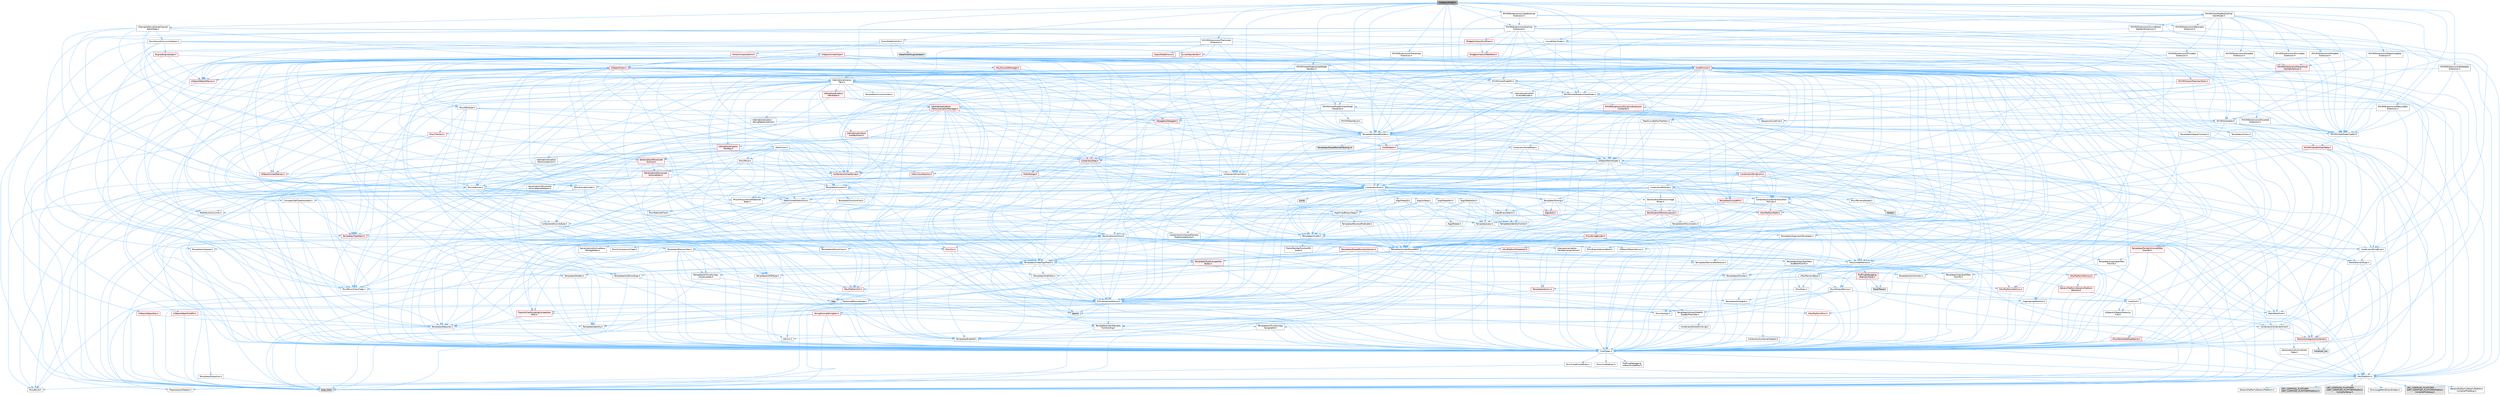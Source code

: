 digraph "CategoryModel.h"
{
 // INTERACTIVE_SVG=YES
 // LATEX_PDF_SIZE
  bgcolor="transparent";
  edge [fontname=Helvetica,fontsize=10,labelfontname=Helvetica,labelfontsize=10];
  node [fontname=Helvetica,fontsize=10,shape=box,height=0.2,width=0.4];
  Node1 [id="Node000001",label="CategoryModel.h",height=0.2,width=0.4,color="gray40", fillcolor="grey60", style="filled", fontcolor="black",tooltip=" "];
  Node1 -> Node2 [id="edge1_Node000001_Node000002",color="steelblue1",style="solid",tooltip=" "];
  Node2 [id="Node000002",label="Channels/MovieSceneChannel\lEditorData.h",height=0.2,width=0.4,color="grey40", fillcolor="white", style="filled",URL="$de/dee/MovieSceneChannelEditorData_8h.html",tooltip=" "];
  Node2 -> Node3 [id="edge2_Node000002_Node000003",color="steelblue1",style="solid",tooltip=" "];
  Node3 [id="Node000003",label="HAL/Platform.h",height=0.2,width=0.4,color="grey40", fillcolor="white", style="filled",URL="$d9/dd0/Platform_8h.html",tooltip=" "];
  Node3 -> Node4 [id="edge3_Node000003_Node000004",color="steelblue1",style="solid",tooltip=" "];
  Node4 [id="Node000004",label="Misc/Build.h",height=0.2,width=0.4,color="grey40", fillcolor="white", style="filled",URL="$d3/dbb/Build_8h.html",tooltip=" "];
  Node3 -> Node5 [id="edge4_Node000003_Node000005",color="steelblue1",style="solid",tooltip=" "];
  Node5 [id="Node000005",label="Misc/LargeWorldCoordinates.h",height=0.2,width=0.4,color="grey40", fillcolor="white", style="filled",URL="$d2/dcb/LargeWorldCoordinates_8h.html",tooltip=" "];
  Node3 -> Node6 [id="edge5_Node000003_Node000006",color="steelblue1",style="solid",tooltip=" "];
  Node6 [id="Node000006",label="type_traits",height=0.2,width=0.4,color="grey60", fillcolor="#E0E0E0", style="filled",tooltip=" "];
  Node3 -> Node7 [id="edge6_Node000003_Node000007",color="steelblue1",style="solid",tooltip=" "];
  Node7 [id="Node000007",label="PreprocessorHelpers.h",height=0.2,width=0.4,color="grey40", fillcolor="white", style="filled",URL="$db/ddb/PreprocessorHelpers_8h.html",tooltip=" "];
  Node3 -> Node8 [id="edge7_Node000003_Node000008",color="steelblue1",style="solid",tooltip=" "];
  Node8 [id="Node000008",label="UBT_COMPILED_PLATFORM\l/UBT_COMPILED_PLATFORMPlatform\lCompilerPreSetup.h",height=0.2,width=0.4,color="grey60", fillcolor="#E0E0E0", style="filled",tooltip=" "];
  Node3 -> Node9 [id="edge8_Node000003_Node000009",color="steelblue1",style="solid",tooltip=" "];
  Node9 [id="Node000009",label="GenericPlatform/GenericPlatform\lCompilerPreSetup.h",height=0.2,width=0.4,color="grey40", fillcolor="white", style="filled",URL="$d9/dc8/GenericPlatformCompilerPreSetup_8h.html",tooltip=" "];
  Node3 -> Node10 [id="edge9_Node000003_Node000010",color="steelblue1",style="solid",tooltip=" "];
  Node10 [id="Node000010",label="GenericPlatform/GenericPlatform.h",height=0.2,width=0.4,color="grey40", fillcolor="white", style="filled",URL="$d6/d84/GenericPlatform_8h.html",tooltip=" "];
  Node3 -> Node11 [id="edge10_Node000003_Node000011",color="steelblue1",style="solid",tooltip=" "];
  Node11 [id="Node000011",label="UBT_COMPILED_PLATFORM\l/UBT_COMPILED_PLATFORMPlatform.h",height=0.2,width=0.4,color="grey60", fillcolor="#E0E0E0", style="filled",tooltip=" "];
  Node3 -> Node12 [id="edge11_Node000003_Node000012",color="steelblue1",style="solid",tooltip=" "];
  Node12 [id="Node000012",label="UBT_COMPILED_PLATFORM\l/UBT_COMPILED_PLATFORMPlatform\lCompilerSetup.h",height=0.2,width=0.4,color="grey60", fillcolor="#E0E0E0", style="filled",tooltip=" "];
  Node2 -> Node13 [id="edge12_Node000002_Node000013",color="steelblue1",style="solid",tooltip=" "];
  Node13 [id="Node000013",label="Internationalization\l/Text.h",height=0.2,width=0.4,color="grey40", fillcolor="white", style="filled",URL="$d6/d35/Text_8h.html",tooltip=" "];
  Node13 -> Node14 [id="edge13_Node000013_Node000014",color="steelblue1",style="solid",tooltip=" "];
  Node14 [id="Node000014",label="CoreTypes.h",height=0.2,width=0.4,color="grey40", fillcolor="white", style="filled",URL="$dc/dec/CoreTypes_8h.html",tooltip=" "];
  Node14 -> Node3 [id="edge14_Node000014_Node000003",color="steelblue1",style="solid",tooltip=" "];
  Node14 -> Node15 [id="edge15_Node000014_Node000015",color="steelblue1",style="solid",tooltip=" "];
  Node15 [id="Node000015",label="ProfilingDebugging\l/UMemoryDefines.h",height=0.2,width=0.4,color="grey40", fillcolor="white", style="filled",URL="$d2/da2/UMemoryDefines_8h.html",tooltip=" "];
  Node14 -> Node16 [id="edge16_Node000014_Node000016",color="steelblue1",style="solid",tooltip=" "];
  Node16 [id="Node000016",label="Misc/CoreMiscDefines.h",height=0.2,width=0.4,color="grey40", fillcolor="white", style="filled",URL="$da/d38/CoreMiscDefines_8h.html",tooltip=" "];
  Node16 -> Node3 [id="edge17_Node000016_Node000003",color="steelblue1",style="solid",tooltip=" "];
  Node16 -> Node7 [id="edge18_Node000016_Node000007",color="steelblue1",style="solid",tooltip=" "];
  Node14 -> Node17 [id="edge19_Node000014_Node000017",color="steelblue1",style="solid",tooltip=" "];
  Node17 [id="Node000017",label="Misc/CoreDefines.h",height=0.2,width=0.4,color="grey40", fillcolor="white", style="filled",URL="$d3/dd2/CoreDefines_8h.html",tooltip=" "];
  Node13 -> Node18 [id="edge20_Node000013_Node000018",color="steelblue1",style="solid",tooltip=" "];
  Node18 [id="Node000018",label="HAL/PlatformAtomics.h",height=0.2,width=0.4,color="red", fillcolor="#FFF0F0", style="filled",URL="$d3/d36/PlatformAtomics_8h.html",tooltip=" "];
  Node18 -> Node14 [id="edge21_Node000018_Node000014",color="steelblue1",style="solid",tooltip=" "];
  Node13 -> Node21 [id="edge22_Node000013_Node000021",color="steelblue1",style="solid",tooltip=" "];
  Node21 [id="Node000021",label="Misc/AssertionMacros.h",height=0.2,width=0.4,color="grey40", fillcolor="white", style="filled",URL="$d0/dfa/AssertionMacros_8h.html",tooltip=" "];
  Node21 -> Node14 [id="edge23_Node000021_Node000014",color="steelblue1",style="solid",tooltip=" "];
  Node21 -> Node3 [id="edge24_Node000021_Node000003",color="steelblue1",style="solid",tooltip=" "];
  Node21 -> Node22 [id="edge25_Node000021_Node000022",color="steelblue1",style="solid",tooltip=" "];
  Node22 [id="Node000022",label="HAL/PlatformMisc.h",height=0.2,width=0.4,color="red", fillcolor="#FFF0F0", style="filled",URL="$d0/df5/PlatformMisc_8h.html",tooltip=" "];
  Node22 -> Node14 [id="edge26_Node000022_Node000014",color="steelblue1",style="solid",tooltip=" "];
  Node21 -> Node7 [id="edge27_Node000021_Node000007",color="steelblue1",style="solid",tooltip=" "];
  Node21 -> Node55 [id="edge28_Node000021_Node000055",color="steelblue1",style="solid",tooltip=" "];
  Node55 [id="Node000055",label="Templates/EnableIf.h",height=0.2,width=0.4,color="grey40", fillcolor="white", style="filled",URL="$d7/d60/EnableIf_8h.html",tooltip=" "];
  Node55 -> Node14 [id="edge29_Node000055_Node000014",color="steelblue1",style="solid",tooltip=" "];
  Node21 -> Node56 [id="edge30_Node000021_Node000056",color="steelblue1",style="solid",tooltip=" "];
  Node56 [id="Node000056",label="Templates/IsArrayOrRefOf\lTypeByPredicate.h",height=0.2,width=0.4,color="grey40", fillcolor="white", style="filled",URL="$d6/da1/IsArrayOrRefOfTypeByPredicate_8h.html",tooltip=" "];
  Node56 -> Node14 [id="edge31_Node000056_Node000014",color="steelblue1",style="solid",tooltip=" "];
  Node21 -> Node57 [id="edge32_Node000021_Node000057",color="steelblue1",style="solid",tooltip=" "];
  Node57 [id="Node000057",label="Templates/IsValidVariadic\lFunctionArg.h",height=0.2,width=0.4,color="grey40", fillcolor="white", style="filled",URL="$d0/dc8/IsValidVariadicFunctionArg_8h.html",tooltip=" "];
  Node57 -> Node14 [id="edge33_Node000057_Node000014",color="steelblue1",style="solid",tooltip=" "];
  Node57 -> Node58 [id="edge34_Node000057_Node000058",color="steelblue1",style="solid",tooltip=" "];
  Node58 [id="Node000058",label="IsEnum.h",height=0.2,width=0.4,color="grey40", fillcolor="white", style="filled",URL="$d4/de5/IsEnum_8h.html",tooltip=" "];
  Node57 -> Node6 [id="edge35_Node000057_Node000006",color="steelblue1",style="solid",tooltip=" "];
  Node21 -> Node59 [id="edge36_Node000021_Node000059",color="steelblue1",style="solid",tooltip=" "];
  Node59 [id="Node000059",label="Traits/IsCharEncodingCompatible\lWith.h",height=0.2,width=0.4,color="red", fillcolor="#FFF0F0", style="filled",URL="$df/dd1/IsCharEncodingCompatibleWith_8h.html",tooltip=" "];
  Node59 -> Node6 [id="edge37_Node000059_Node000006",color="steelblue1",style="solid",tooltip=" "];
  Node21 -> Node61 [id="edge38_Node000021_Node000061",color="steelblue1",style="solid",tooltip=" "];
  Node61 [id="Node000061",label="Misc/VarArgs.h",height=0.2,width=0.4,color="grey40", fillcolor="white", style="filled",URL="$d5/d6f/VarArgs_8h.html",tooltip=" "];
  Node61 -> Node14 [id="edge39_Node000061_Node000014",color="steelblue1",style="solid",tooltip=" "];
  Node21 -> Node62 [id="edge40_Node000021_Node000062",color="steelblue1",style="solid",tooltip=" "];
  Node62 [id="Node000062",label="String/FormatStringSan.h",height=0.2,width=0.4,color="red", fillcolor="#FFF0F0", style="filled",URL="$d3/d8b/FormatStringSan_8h.html",tooltip=" "];
  Node62 -> Node6 [id="edge41_Node000062_Node000006",color="steelblue1",style="solid",tooltip=" "];
  Node62 -> Node14 [id="edge42_Node000062_Node000014",color="steelblue1",style="solid",tooltip=" "];
  Node62 -> Node63 [id="edge43_Node000062_Node000063",color="steelblue1",style="solid",tooltip=" "];
  Node63 [id="Node000063",label="Templates/Requires.h",height=0.2,width=0.4,color="grey40", fillcolor="white", style="filled",URL="$dc/d96/Requires_8h.html",tooltip=" "];
  Node63 -> Node55 [id="edge44_Node000063_Node000055",color="steelblue1",style="solid",tooltip=" "];
  Node63 -> Node6 [id="edge45_Node000063_Node000006",color="steelblue1",style="solid",tooltip=" "];
  Node62 -> Node64 [id="edge46_Node000062_Node000064",color="steelblue1",style="solid",tooltip=" "];
  Node64 [id="Node000064",label="Templates/Identity.h",height=0.2,width=0.4,color="grey40", fillcolor="white", style="filled",URL="$d0/dd5/Identity_8h.html",tooltip=" "];
  Node62 -> Node57 [id="edge47_Node000062_Node000057",color="steelblue1",style="solid",tooltip=" "];
  Node62 -> Node30 [id="edge48_Node000062_Node000030",color="steelblue1",style="solid",tooltip=" "];
  Node30 [id="Node000030",label="Containers/ContainersFwd.h",height=0.2,width=0.4,color="grey40", fillcolor="white", style="filled",URL="$d4/d0a/ContainersFwd_8h.html",tooltip=" "];
  Node30 -> Node3 [id="edge49_Node000030_Node000003",color="steelblue1",style="solid",tooltip=" "];
  Node30 -> Node14 [id="edge50_Node000030_Node000014",color="steelblue1",style="solid",tooltip=" "];
  Node30 -> Node27 [id="edge51_Node000030_Node000027",color="steelblue1",style="solid",tooltip=" "];
  Node27 [id="Node000027",label="Traits/IsContiguousContainer.h",height=0.2,width=0.4,color="red", fillcolor="#FFF0F0", style="filled",URL="$d5/d3c/IsContiguousContainer_8h.html",tooltip=" "];
  Node27 -> Node14 [id="edge52_Node000027_Node000014",color="steelblue1",style="solid",tooltip=" "];
  Node27 -> Node26 [id="edge53_Node000027_Node000026",color="steelblue1",style="solid",tooltip=" "];
  Node26 [id="Node000026",label="initializer_list",height=0.2,width=0.4,color="grey60", fillcolor="#E0E0E0", style="filled",tooltip=" "];
  Node21 -> Node68 [id="edge54_Node000021_Node000068",color="steelblue1",style="solid",tooltip=" "];
  Node68 [id="Node000068",label="atomic",height=0.2,width=0.4,color="grey60", fillcolor="#E0E0E0", style="filled",tooltip=" "];
  Node13 -> Node46 [id="edge55_Node000013_Node000046",color="steelblue1",style="solid",tooltip=" "];
  Node46 [id="Node000046",label="Misc/EnumClassFlags.h",height=0.2,width=0.4,color="grey40", fillcolor="white", style="filled",URL="$d8/de7/EnumClassFlags_8h.html",tooltip=" "];
  Node13 -> Node69 [id="edge56_Node000013_Node000069",color="steelblue1",style="solid",tooltip=" "];
  Node69 [id="Node000069",label="Templates/UnrealTypeTraits.h",height=0.2,width=0.4,color="grey40", fillcolor="white", style="filled",URL="$d2/d2d/UnrealTypeTraits_8h.html",tooltip=" "];
  Node69 -> Node14 [id="edge57_Node000069_Node000014",color="steelblue1",style="solid",tooltip=" "];
  Node69 -> Node70 [id="edge58_Node000069_Node000070",color="steelblue1",style="solid",tooltip=" "];
  Node70 [id="Node000070",label="Templates/IsPointer.h",height=0.2,width=0.4,color="grey40", fillcolor="white", style="filled",URL="$d7/d05/IsPointer_8h.html",tooltip=" "];
  Node70 -> Node14 [id="edge59_Node000070_Node000014",color="steelblue1",style="solid",tooltip=" "];
  Node69 -> Node21 [id="edge60_Node000069_Node000021",color="steelblue1",style="solid",tooltip=" "];
  Node69 -> Node71 [id="edge61_Node000069_Node000071",color="steelblue1",style="solid",tooltip=" "];
  Node71 [id="Node000071",label="Templates/AndOrNot.h",height=0.2,width=0.4,color="grey40", fillcolor="white", style="filled",URL="$db/d0a/AndOrNot_8h.html",tooltip=" "];
  Node71 -> Node14 [id="edge62_Node000071_Node000014",color="steelblue1",style="solid",tooltip=" "];
  Node69 -> Node55 [id="edge63_Node000069_Node000055",color="steelblue1",style="solid",tooltip=" "];
  Node69 -> Node72 [id="edge64_Node000069_Node000072",color="steelblue1",style="solid",tooltip=" "];
  Node72 [id="Node000072",label="Templates/IsArithmetic.h",height=0.2,width=0.4,color="grey40", fillcolor="white", style="filled",URL="$d2/d5d/IsArithmetic_8h.html",tooltip=" "];
  Node72 -> Node14 [id="edge65_Node000072_Node000014",color="steelblue1",style="solid",tooltip=" "];
  Node69 -> Node58 [id="edge66_Node000069_Node000058",color="steelblue1",style="solid",tooltip=" "];
  Node69 -> Node73 [id="edge67_Node000069_Node000073",color="steelblue1",style="solid",tooltip=" "];
  Node73 [id="Node000073",label="Templates/Models.h",height=0.2,width=0.4,color="grey40", fillcolor="white", style="filled",URL="$d3/d0c/Models_8h.html",tooltip=" "];
  Node73 -> Node64 [id="edge68_Node000073_Node000064",color="steelblue1",style="solid",tooltip=" "];
  Node69 -> Node74 [id="edge69_Node000069_Node000074",color="steelblue1",style="solid",tooltip=" "];
  Node74 [id="Node000074",label="Templates/IsPODType.h",height=0.2,width=0.4,color="grey40", fillcolor="white", style="filled",URL="$d7/db1/IsPODType_8h.html",tooltip=" "];
  Node74 -> Node14 [id="edge70_Node000074_Node000014",color="steelblue1",style="solid",tooltip=" "];
  Node69 -> Node75 [id="edge71_Node000069_Node000075",color="steelblue1",style="solid",tooltip=" "];
  Node75 [id="Node000075",label="Templates/IsUECoreType.h",height=0.2,width=0.4,color="grey40", fillcolor="white", style="filled",URL="$d1/db8/IsUECoreType_8h.html",tooltip=" "];
  Node75 -> Node14 [id="edge72_Node000075_Node000014",color="steelblue1",style="solid",tooltip=" "];
  Node75 -> Node6 [id="edge73_Node000075_Node000006",color="steelblue1",style="solid",tooltip=" "];
  Node69 -> Node76 [id="edge74_Node000069_Node000076",color="steelblue1",style="solid",tooltip=" "];
  Node76 [id="Node000076",label="Templates/IsTriviallyCopy\lConstructible.h",height=0.2,width=0.4,color="grey40", fillcolor="white", style="filled",URL="$d3/d78/IsTriviallyCopyConstructible_8h.html",tooltip=" "];
  Node76 -> Node14 [id="edge75_Node000076_Node000014",color="steelblue1",style="solid",tooltip=" "];
  Node76 -> Node6 [id="edge76_Node000076_Node000006",color="steelblue1",style="solid",tooltip=" "];
  Node13 -> Node77 [id="edge77_Node000013_Node000077",color="steelblue1",style="solid",tooltip=" "];
  Node77 [id="Node000077",label="Containers/Array.h",height=0.2,width=0.4,color="grey40", fillcolor="white", style="filled",URL="$df/dd0/Array_8h.html",tooltip=" "];
  Node77 -> Node14 [id="edge78_Node000077_Node000014",color="steelblue1",style="solid",tooltip=" "];
  Node77 -> Node21 [id="edge79_Node000077_Node000021",color="steelblue1",style="solid",tooltip=" "];
  Node77 -> Node78 [id="edge80_Node000077_Node000078",color="steelblue1",style="solid",tooltip=" "];
  Node78 [id="Node000078",label="Misc/IntrusiveUnsetOptional\lState.h",height=0.2,width=0.4,color="grey40", fillcolor="white", style="filled",URL="$d2/d0a/IntrusiveUnsetOptionalState_8h.html",tooltip=" "];
  Node78 -> Node79 [id="edge81_Node000078_Node000079",color="steelblue1",style="solid",tooltip=" "];
  Node79 [id="Node000079",label="Misc/OptionalFwd.h",height=0.2,width=0.4,color="grey40", fillcolor="white", style="filled",URL="$dc/d50/OptionalFwd_8h.html",tooltip=" "];
  Node77 -> Node80 [id="edge82_Node000077_Node000080",color="steelblue1",style="solid",tooltip=" "];
  Node80 [id="Node000080",label="Misc/ReverseIterate.h",height=0.2,width=0.4,color="grey40", fillcolor="white", style="filled",URL="$db/de3/ReverseIterate_8h.html",tooltip=" "];
  Node80 -> Node3 [id="edge83_Node000080_Node000003",color="steelblue1",style="solid",tooltip=" "];
  Node80 -> Node81 [id="edge84_Node000080_Node000081",color="steelblue1",style="solid",tooltip=" "];
  Node81 [id="Node000081",label="iterator",height=0.2,width=0.4,color="grey60", fillcolor="#E0E0E0", style="filled",tooltip=" "];
  Node77 -> Node82 [id="edge85_Node000077_Node000082",color="steelblue1",style="solid",tooltip=" "];
  Node82 [id="Node000082",label="HAL/UnrealMemory.h",height=0.2,width=0.4,color="grey40", fillcolor="white", style="filled",URL="$d9/d96/UnrealMemory_8h.html",tooltip=" "];
  Node82 -> Node14 [id="edge86_Node000082_Node000014",color="steelblue1",style="solid",tooltip=" "];
  Node82 -> Node83 [id="edge87_Node000082_Node000083",color="steelblue1",style="solid",tooltip=" "];
  Node83 [id="Node000083",label="GenericPlatform/GenericPlatform\lMemory.h",height=0.2,width=0.4,color="red", fillcolor="#FFF0F0", style="filled",URL="$dd/d22/GenericPlatformMemory_8h.html",tooltip=" "];
  Node83 -> Node29 [id="edge88_Node000083_Node000029",color="steelblue1",style="solid",tooltip=" "];
  Node29 [id="Node000029",label="CoreFwd.h",height=0.2,width=0.4,color="grey40", fillcolor="white", style="filled",URL="$d1/d1e/CoreFwd_8h.html",tooltip=" "];
  Node29 -> Node14 [id="edge89_Node000029_Node000014",color="steelblue1",style="solid",tooltip=" "];
  Node29 -> Node30 [id="edge90_Node000029_Node000030",color="steelblue1",style="solid",tooltip=" "];
  Node29 -> Node31 [id="edge91_Node000029_Node000031",color="steelblue1",style="solid",tooltip=" "];
  Node31 [id="Node000031",label="Math/MathFwd.h",height=0.2,width=0.4,color="grey40", fillcolor="white", style="filled",URL="$d2/d10/MathFwd_8h.html",tooltip=" "];
  Node31 -> Node3 [id="edge92_Node000031_Node000003",color="steelblue1",style="solid",tooltip=" "];
  Node29 -> Node32 [id="edge93_Node000029_Node000032",color="steelblue1",style="solid",tooltip=" "];
  Node32 [id="Node000032",label="UObject/UObjectHierarchy\lFwd.h",height=0.2,width=0.4,color="grey40", fillcolor="white", style="filled",URL="$d3/d13/UObjectHierarchyFwd_8h.html",tooltip=" "];
  Node83 -> Node14 [id="edge94_Node000083_Node000014",color="steelblue1",style="solid",tooltip=" "];
  Node82 -> Node86 [id="edge95_Node000082_Node000086",color="steelblue1",style="solid",tooltip=" "];
  Node86 [id="Node000086",label="HAL/MemoryBase.h",height=0.2,width=0.4,color="grey40", fillcolor="white", style="filled",URL="$d6/d9f/MemoryBase_8h.html",tooltip=" "];
  Node86 -> Node14 [id="edge96_Node000086_Node000014",color="steelblue1",style="solid",tooltip=" "];
  Node86 -> Node18 [id="edge97_Node000086_Node000018",color="steelblue1",style="solid",tooltip=" "];
  Node86 -> Node34 [id="edge98_Node000086_Node000034",color="steelblue1",style="solid",tooltip=" "];
  Node34 [id="Node000034",label="HAL/PlatformCrt.h",height=0.2,width=0.4,color="red", fillcolor="#FFF0F0", style="filled",URL="$d8/d75/PlatformCrt_8h.html",tooltip=" "];
  Node34 -> Node35 [id="edge99_Node000034_Node000035",color="steelblue1",style="solid",tooltip=" "];
  Node35 [id="Node000035",label="new",height=0.2,width=0.4,color="grey60", fillcolor="#E0E0E0", style="filled",tooltip=" "];
  Node86 -> Node87 [id="edge100_Node000086_Node000087",color="steelblue1",style="solid",tooltip=" "];
  Node87 [id="Node000087",label="Misc/Exec.h",height=0.2,width=0.4,color="grey40", fillcolor="white", style="filled",URL="$de/ddb/Exec_8h.html",tooltip=" "];
  Node87 -> Node14 [id="edge101_Node000087_Node000014",color="steelblue1",style="solid",tooltip=" "];
  Node87 -> Node21 [id="edge102_Node000087_Node000021",color="steelblue1",style="solid",tooltip=" "];
  Node86 -> Node88 [id="edge103_Node000086_Node000088",color="steelblue1",style="solid",tooltip=" "];
  Node88 [id="Node000088",label="Misc/OutputDevice.h",height=0.2,width=0.4,color="grey40", fillcolor="white", style="filled",URL="$d7/d32/OutputDevice_8h.html",tooltip=" "];
  Node88 -> Node29 [id="edge104_Node000088_Node000029",color="steelblue1",style="solid",tooltip=" "];
  Node88 -> Node14 [id="edge105_Node000088_Node000014",color="steelblue1",style="solid",tooltip=" "];
  Node88 -> Node89 [id="edge106_Node000088_Node000089",color="steelblue1",style="solid",tooltip=" "];
  Node89 [id="Node000089",label="Logging/LogVerbosity.h",height=0.2,width=0.4,color="grey40", fillcolor="white", style="filled",URL="$d2/d8f/LogVerbosity_8h.html",tooltip=" "];
  Node89 -> Node14 [id="edge107_Node000089_Node000014",color="steelblue1",style="solid",tooltip=" "];
  Node88 -> Node61 [id="edge108_Node000088_Node000061",color="steelblue1",style="solid",tooltip=" "];
  Node88 -> Node56 [id="edge109_Node000088_Node000056",color="steelblue1",style="solid",tooltip=" "];
  Node88 -> Node57 [id="edge110_Node000088_Node000057",color="steelblue1",style="solid",tooltip=" "];
  Node88 -> Node59 [id="edge111_Node000088_Node000059",color="steelblue1",style="solid",tooltip=" "];
  Node86 -> Node90 [id="edge112_Node000086_Node000090",color="steelblue1",style="solid",tooltip=" "];
  Node90 [id="Node000090",label="Templates/Atomic.h",height=0.2,width=0.4,color="red", fillcolor="#FFF0F0", style="filled",URL="$d3/d91/Atomic_8h.html",tooltip=" "];
  Node90 -> Node93 [id="edge113_Node000090_Node000093",color="steelblue1",style="solid",tooltip=" "];
  Node93 [id="Node000093",label="Templates/IsIntegral.h",height=0.2,width=0.4,color="grey40", fillcolor="white", style="filled",URL="$da/d64/IsIntegral_8h.html",tooltip=" "];
  Node93 -> Node14 [id="edge114_Node000093_Node000014",color="steelblue1",style="solid",tooltip=" "];
  Node90 -> Node68 [id="edge115_Node000090_Node000068",color="steelblue1",style="solid",tooltip=" "];
  Node82 -> Node97 [id="edge116_Node000082_Node000097",color="steelblue1",style="solid",tooltip=" "];
  Node97 [id="Node000097",label="HAL/PlatformMemory.h",height=0.2,width=0.4,color="red", fillcolor="#FFF0F0", style="filled",URL="$de/d68/PlatformMemory_8h.html",tooltip=" "];
  Node97 -> Node14 [id="edge117_Node000097_Node000014",color="steelblue1",style="solid",tooltip=" "];
  Node97 -> Node83 [id="edge118_Node000097_Node000083",color="steelblue1",style="solid",tooltip=" "];
  Node82 -> Node99 [id="edge119_Node000082_Node000099",color="steelblue1",style="solid",tooltip=" "];
  Node99 [id="Node000099",label="ProfilingDebugging\l/MemoryTrace.h",height=0.2,width=0.4,color="red", fillcolor="#FFF0F0", style="filled",URL="$da/dd7/MemoryTrace_8h.html",tooltip=" "];
  Node99 -> Node3 [id="edge120_Node000099_Node000003",color="steelblue1",style="solid",tooltip=" "];
  Node99 -> Node46 [id="edge121_Node000099_Node000046",color="steelblue1",style="solid",tooltip=" "];
  Node99 -> Node54 [id="edge122_Node000099_Node000054",color="steelblue1",style="solid",tooltip=" "];
  Node54 [id="Node000054",label="Trace/Trace.h",height=0.2,width=0.4,color="grey60", fillcolor="#E0E0E0", style="filled",tooltip=" "];
  Node82 -> Node70 [id="edge123_Node000082_Node000070",color="steelblue1",style="solid",tooltip=" "];
  Node77 -> Node69 [id="edge124_Node000077_Node000069",color="steelblue1",style="solid",tooltip=" "];
  Node77 -> Node100 [id="edge125_Node000077_Node000100",color="steelblue1",style="solid",tooltip=" "];
  Node100 [id="Node000100",label="Templates/UnrealTemplate.h",height=0.2,width=0.4,color="grey40", fillcolor="white", style="filled",URL="$d4/d24/UnrealTemplate_8h.html",tooltip=" "];
  Node100 -> Node14 [id="edge126_Node000100_Node000014",color="steelblue1",style="solid",tooltip=" "];
  Node100 -> Node70 [id="edge127_Node000100_Node000070",color="steelblue1",style="solid",tooltip=" "];
  Node100 -> Node82 [id="edge128_Node000100_Node000082",color="steelblue1",style="solid",tooltip=" "];
  Node100 -> Node101 [id="edge129_Node000100_Node000101",color="steelblue1",style="solid",tooltip=" "];
  Node101 [id="Node000101",label="Templates/CopyQualifiers\lAndRefsFromTo.h",height=0.2,width=0.4,color="grey40", fillcolor="white", style="filled",URL="$d3/db3/CopyQualifiersAndRefsFromTo_8h.html",tooltip=" "];
  Node101 -> Node102 [id="edge130_Node000101_Node000102",color="steelblue1",style="solid",tooltip=" "];
  Node102 [id="Node000102",label="Templates/CopyQualifiers\lFromTo.h",height=0.2,width=0.4,color="grey40", fillcolor="white", style="filled",URL="$d5/db4/CopyQualifiersFromTo_8h.html",tooltip=" "];
  Node100 -> Node69 [id="edge131_Node000100_Node000069",color="steelblue1",style="solid",tooltip=" "];
  Node100 -> Node103 [id="edge132_Node000100_Node000103",color="steelblue1",style="solid",tooltip=" "];
  Node103 [id="Node000103",label="Templates/RemoveReference.h",height=0.2,width=0.4,color="grey40", fillcolor="white", style="filled",URL="$da/dbe/RemoveReference_8h.html",tooltip=" "];
  Node103 -> Node14 [id="edge133_Node000103_Node000014",color="steelblue1",style="solid",tooltip=" "];
  Node100 -> Node63 [id="edge134_Node000100_Node000063",color="steelblue1",style="solid",tooltip=" "];
  Node100 -> Node104 [id="edge135_Node000100_Node000104",color="steelblue1",style="solid",tooltip=" "];
  Node104 [id="Node000104",label="Templates/TypeCompatible\lBytes.h",height=0.2,width=0.4,color="red", fillcolor="#FFF0F0", style="filled",URL="$df/d0a/TypeCompatibleBytes_8h.html",tooltip=" "];
  Node104 -> Node14 [id="edge136_Node000104_Node000014",color="steelblue1",style="solid",tooltip=" "];
  Node104 -> Node35 [id="edge137_Node000104_Node000035",color="steelblue1",style="solid",tooltip=" "];
  Node104 -> Node6 [id="edge138_Node000104_Node000006",color="steelblue1",style="solid",tooltip=" "];
  Node100 -> Node64 [id="edge139_Node000100_Node000064",color="steelblue1",style="solid",tooltip=" "];
  Node100 -> Node27 [id="edge140_Node000100_Node000027",color="steelblue1",style="solid",tooltip=" "];
  Node100 -> Node105 [id="edge141_Node000100_Node000105",color="steelblue1",style="solid",tooltip=" "];
  Node105 [id="Node000105",label="Traits/UseBitwiseSwap.h",height=0.2,width=0.4,color="grey40", fillcolor="white", style="filled",URL="$db/df3/UseBitwiseSwap_8h.html",tooltip=" "];
  Node105 -> Node14 [id="edge142_Node000105_Node000014",color="steelblue1",style="solid",tooltip=" "];
  Node105 -> Node6 [id="edge143_Node000105_Node000006",color="steelblue1",style="solid",tooltip=" "];
  Node100 -> Node6 [id="edge144_Node000100_Node000006",color="steelblue1",style="solid",tooltip=" "];
  Node77 -> Node106 [id="edge145_Node000077_Node000106",color="steelblue1",style="solid",tooltip=" "];
  Node106 [id="Node000106",label="Containers/AllowShrinking.h",height=0.2,width=0.4,color="grey40", fillcolor="white", style="filled",URL="$d7/d1a/AllowShrinking_8h.html",tooltip=" "];
  Node106 -> Node14 [id="edge146_Node000106_Node000014",color="steelblue1",style="solid",tooltip=" "];
  Node77 -> Node107 [id="edge147_Node000077_Node000107",color="steelblue1",style="solid",tooltip=" "];
  Node107 [id="Node000107",label="Containers/ContainerAllocation\lPolicies.h",height=0.2,width=0.4,color="grey40", fillcolor="white", style="filled",URL="$d7/dff/ContainerAllocationPolicies_8h.html",tooltip=" "];
  Node107 -> Node14 [id="edge148_Node000107_Node000014",color="steelblue1",style="solid",tooltip=" "];
  Node107 -> Node108 [id="edge149_Node000107_Node000108",color="steelblue1",style="solid",tooltip=" "];
  Node108 [id="Node000108",label="Containers/ContainerHelpers.h",height=0.2,width=0.4,color="grey40", fillcolor="white", style="filled",URL="$d7/d33/ContainerHelpers_8h.html",tooltip=" "];
  Node108 -> Node14 [id="edge150_Node000108_Node000014",color="steelblue1",style="solid",tooltip=" "];
  Node107 -> Node107 [id="edge151_Node000107_Node000107",color="steelblue1",style="solid",tooltip=" "];
  Node107 -> Node109 [id="edge152_Node000107_Node000109",color="steelblue1",style="solid",tooltip=" "];
  Node109 [id="Node000109",label="HAL/PlatformMath.h",height=0.2,width=0.4,color="red", fillcolor="#FFF0F0", style="filled",URL="$dc/d53/PlatformMath_8h.html",tooltip=" "];
  Node109 -> Node14 [id="edge153_Node000109_Node000014",color="steelblue1",style="solid",tooltip=" "];
  Node107 -> Node82 [id="edge154_Node000107_Node000082",color="steelblue1",style="solid",tooltip=" "];
  Node107 -> Node44 [id="edge155_Node000107_Node000044",color="steelblue1",style="solid",tooltip=" "];
  Node44 [id="Node000044",label="Math/NumericLimits.h",height=0.2,width=0.4,color="grey40", fillcolor="white", style="filled",URL="$df/d1b/NumericLimits_8h.html",tooltip=" "];
  Node44 -> Node14 [id="edge156_Node000044_Node000014",color="steelblue1",style="solid",tooltip=" "];
  Node107 -> Node21 [id="edge157_Node000107_Node000021",color="steelblue1",style="solid",tooltip=" "];
  Node107 -> Node117 [id="edge158_Node000107_Node000117",color="steelblue1",style="solid",tooltip=" "];
  Node117 [id="Node000117",label="Templates/IsPolymorphic.h",height=0.2,width=0.4,color="grey40", fillcolor="white", style="filled",URL="$dc/d20/IsPolymorphic_8h.html",tooltip=" "];
  Node107 -> Node118 [id="edge159_Node000107_Node000118",color="steelblue1",style="solid",tooltip=" "];
  Node118 [id="Node000118",label="Templates/MemoryOps.h",height=0.2,width=0.4,color="grey40", fillcolor="white", style="filled",URL="$db/dea/MemoryOps_8h.html",tooltip=" "];
  Node118 -> Node14 [id="edge160_Node000118_Node000014",color="steelblue1",style="solid",tooltip=" "];
  Node118 -> Node82 [id="edge161_Node000118_Node000082",color="steelblue1",style="solid",tooltip=" "];
  Node118 -> Node95 [id="edge162_Node000118_Node000095",color="steelblue1",style="solid",tooltip=" "];
  Node95 [id="Node000095",label="Templates/IsTriviallyCopy\lAssignable.h",height=0.2,width=0.4,color="grey40", fillcolor="white", style="filled",URL="$d2/df2/IsTriviallyCopyAssignable_8h.html",tooltip=" "];
  Node95 -> Node14 [id="edge163_Node000095_Node000014",color="steelblue1",style="solid",tooltip=" "];
  Node95 -> Node6 [id="edge164_Node000095_Node000006",color="steelblue1",style="solid",tooltip=" "];
  Node118 -> Node76 [id="edge165_Node000118_Node000076",color="steelblue1",style="solid",tooltip=" "];
  Node118 -> Node63 [id="edge166_Node000118_Node000063",color="steelblue1",style="solid",tooltip=" "];
  Node118 -> Node69 [id="edge167_Node000118_Node000069",color="steelblue1",style="solid",tooltip=" "];
  Node118 -> Node105 [id="edge168_Node000118_Node000105",color="steelblue1",style="solid",tooltip=" "];
  Node118 -> Node35 [id="edge169_Node000118_Node000035",color="steelblue1",style="solid",tooltip=" "];
  Node118 -> Node6 [id="edge170_Node000118_Node000006",color="steelblue1",style="solid",tooltip=" "];
  Node107 -> Node104 [id="edge171_Node000107_Node000104",color="steelblue1",style="solid",tooltip=" "];
  Node107 -> Node6 [id="edge172_Node000107_Node000006",color="steelblue1",style="solid",tooltip=" "];
  Node77 -> Node119 [id="edge173_Node000077_Node000119",color="steelblue1",style="solid",tooltip=" "];
  Node119 [id="Node000119",label="Containers/ContainerElement\lTypeCompatibility.h",height=0.2,width=0.4,color="grey40", fillcolor="white", style="filled",URL="$df/ddf/ContainerElementTypeCompatibility_8h.html",tooltip=" "];
  Node119 -> Node14 [id="edge174_Node000119_Node000014",color="steelblue1",style="solid",tooltip=" "];
  Node119 -> Node69 [id="edge175_Node000119_Node000069",color="steelblue1",style="solid",tooltip=" "];
  Node77 -> Node120 [id="edge176_Node000077_Node000120",color="steelblue1",style="solid",tooltip=" "];
  Node120 [id="Node000120",label="Serialization/Archive.h",height=0.2,width=0.4,color="grey40", fillcolor="white", style="filled",URL="$d7/d3b/Archive_8h.html",tooltip=" "];
  Node120 -> Node29 [id="edge177_Node000120_Node000029",color="steelblue1",style="solid",tooltip=" "];
  Node120 -> Node14 [id="edge178_Node000120_Node000014",color="steelblue1",style="solid",tooltip=" "];
  Node120 -> Node121 [id="edge179_Node000120_Node000121",color="steelblue1",style="solid",tooltip=" "];
  Node121 [id="Node000121",label="HAL/PlatformProperties.h",height=0.2,width=0.4,color="red", fillcolor="#FFF0F0", style="filled",URL="$d9/db0/PlatformProperties_8h.html",tooltip=" "];
  Node121 -> Node14 [id="edge180_Node000121_Node000014",color="steelblue1",style="solid",tooltip=" "];
  Node120 -> Node124 [id="edge181_Node000120_Node000124",color="steelblue1",style="solid",tooltip=" "];
  Node124 [id="Node000124",label="Internationalization\l/TextNamespaceFwd.h",height=0.2,width=0.4,color="grey40", fillcolor="white", style="filled",URL="$d8/d97/TextNamespaceFwd_8h.html",tooltip=" "];
  Node124 -> Node14 [id="edge182_Node000124_Node000014",color="steelblue1",style="solid",tooltip=" "];
  Node120 -> Node31 [id="edge183_Node000120_Node000031",color="steelblue1",style="solid",tooltip=" "];
  Node120 -> Node21 [id="edge184_Node000120_Node000021",color="steelblue1",style="solid",tooltip=" "];
  Node120 -> Node4 [id="edge185_Node000120_Node000004",color="steelblue1",style="solid",tooltip=" "];
  Node120 -> Node45 [id="edge186_Node000120_Node000045",color="steelblue1",style="solid",tooltip=" "];
  Node45 [id="Node000045",label="Misc/CompressionFlags.h",height=0.2,width=0.4,color="grey40", fillcolor="white", style="filled",URL="$d9/d76/CompressionFlags_8h.html",tooltip=" "];
  Node120 -> Node125 [id="edge187_Node000120_Node000125",color="steelblue1",style="solid",tooltip=" "];
  Node125 [id="Node000125",label="Misc/EngineVersionBase.h",height=0.2,width=0.4,color="grey40", fillcolor="white", style="filled",URL="$d5/d2b/EngineVersionBase_8h.html",tooltip=" "];
  Node125 -> Node14 [id="edge188_Node000125_Node000014",color="steelblue1",style="solid",tooltip=" "];
  Node120 -> Node61 [id="edge189_Node000120_Node000061",color="steelblue1",style="solid",tooltip=" "];
  Node120 -> Node126 [id="edge190_Node000120_Node000126",color="steelblue1",style="solid",tooltip=" "];
  Node126 [id="Node000126",label="Serialization/ArchiveCook\lData.h",height=0.2,width=0.4,color="grey40", fillcolor="white", style="filled",URL="$dc/db6/ArchiveCookData_8h.html",tooltip=" "];
  Node126 -> Node3 [id="edge191_Node000126_Node000003",color="steelblue1",style="solid",tooltip=" "];
  Node120 -> Node127 [id="edge192_Node000120_Node000127",color="steelblue1",style="solid",tooltip=" "];
  Node127 [id="Node000127",label="Serialization/ArchiveSave\lPackageData.h",height=0.2,width=0.4,color="grey40", fillcolor="white", style="filled",URL="$d1/d37/ArchiveSavePackageData_8h.html",tooltip=" "];
  Node120 -> Node55 [id="edge193_Node000120_Node000055",color="steelblue1",style="solid",tooltip=" "];
  Node120 -> Node56 [id="edge194_Node000120_Node000056",color="steelblue1",style="solid",tooltip=" "];
  Node120 -> Node128 [id="edge195_Node000120_Node000128",color="steelblue1",style="solid",tooltip=" "];
  Node128 [id="Node000128",label="Templates/IsEnumClass.h",height=0.2,width=0.4,color="grey40", fillcolor="white", style="filled",URL="$d7/d15/IsEnumClass_8h.html",tooltip=" "];
  Node128 -> Node14 [id="edge196_Node000128_Node000014",color="steelblue1",style="solid",tooltip=" "];
  Node128 -> Node71 [id="edge197_Node000128_Node000071",color="steelblue1",style="solid",tooltip=" "];
  Node120 -> Node114 [id="edge198_Node000120_Node000114",color="steelblue1",style="solid",tooltip=" "];
  Node114 [id="Node000114",label="Templates/IsSigned.h",height=0.2,width=0.4,color="grey40", fillcolor="white", style="filled",URL="$d8/dd8/IsSigned_8h.html",tooltip=" "];
  Node114 -> Node14 [id="edge199_Node000114_Node000014",color="steelblue1",style="solid",tooltip=" "];
  Node120 -> Node57 [id="edge200_Node000120_Node000057",color="steelblue1",style="solid",tooltip=" "];
  Node120 -> Node100 [id="edge201_Node000120_Node000100",color="steelblue1",style="solid",tooltip=" "];
  Node120 -> Node59 [id="edge202_Node000120_Node000059",color="steelblue1",style="solid",tooltip=" "];
  Node120 -> Node129 [id="edge203_Node000120_Node000129",color="steelblue1",style="solid",tooltip=" "];
  Node129 [id="Node000129",label="UObject/ObjectVersion.h",height=0.2,width=0.4,color="grey40", fillcolor="white", style="filled",URL="$da/d63/ObjectVersion_8h.html",tooltip=" "];
  Node129 -> Node14 [id="edge204_Node000129_Node000014",color="steelblue1",style="solid",tooltip=" "];
  Node77 -> Node130 [id="edge205_Node000077_Node000130",color="steelblue1",style="solid",tooltip=" "];
  Node130 [id="Node000130",label="Serialization/MemoryImage\lWriter.h",height=0.2,width=0.4,color="grey40", fillcolor="white", style="filled",URL="$d0/d08/MemoryImageWriter_8h.html",tooltip=" "];
  Node130 -> Node14 [id="edge206_Node000130_Node000014",color="steelblue1",style="solid",tooltip=" "];
  Node130 -> Node131 [id="edge207_Node000130_Node000131",color="steelblue1",style="solid",tooltip=" "];
  Node131 [id="Node000131",label="Serialization/MemoryLayout.h",height=0.2,width=0.4,color="red", fillcolor="#FFF0F0", style="filled",URL="$d7/d66/MemoryLayout_8h.html",tooltip=" "];
  Node131 -> Node134 [id="edge208_Node000131_Node000134",color="steelblue1",style="solid",tooltip=" "];
  Node134 [id="Node000134",label="Containers/EnumAsByte.h",height=0.2,width=0.4,color="grey40", fillcolor="white", style="filled",URL="$d6/d9a/EnumAsByte_8h.html",tooltip=" "];
  Node134 -> Node14 [id="edge209_Node000134_Node000014",color="steelblue1",style="solid",tooltip=" "];
  Node134 -> Node74 [id="edge210_Node000134_Node000074",color="steelblue1",style="solid",tooltip=" "];
  Node134 -> Node135 [id="edge211_Node000134_Node000135",color="steelblue1",style="solid",tooltip=" "];
  Node135 [id="Node000135",label="Templates/TypeHash.h",height=0.2,width=0.4,color="red", fillcolor="#FFF0F0", style="filled",URL="$d1/d62/TypeHash_8h.html",tooltip=" "];
  Node135 -> Node14 [id="edge212_Node000135_Node000014",color="steelblue1",style="solid",tooltip=" "];
  Node135 -> Node63 [id="edge213_Node000135_Node000063",color="steelblue1",style="solid",tooltip=" "];
  Node135 -> Node136 [id="edge214_Node000135_Node000136",color="steelblue1",style="solid",tooltip=" "];
  Node136 [id="Node000136",label="Misc/Crc.h",height=0.2,width=0.4,color="red", fillcolor="#FFF0F0", style="filled",URL="$d4/dd2/Crc_8h.html",tooltip=" "];
  Node136 -> Node14 [id="edge215_Node000136_Node000014",color="steelblue1",style="solid",tooltip=" "];
  Node136 -> Node21 [id="edge216_Node000136_Node000021",color="steelblue1",style="solid",tooltip=" "];
  Node136 -> Node69 [id="edge217_Node000136_Node000069",color="steelblue1",style="solid",tooltip=" "];
  Node135 -> Node6 [id="edge218_Node000135_Node000006",color="steelblue1",style="solid",tooltip=" "];
  Node131 -> Node24 [id="edge219_Node000131_Node000024",color="steelblue1",style="solid",tooltip=" "];
  Node24 [id="Node000024",label="Containers/StringFwd.h",height=0.2,width=0.4,color="grey40", fillcolor="white", style="filled",URL="$df/d37/StringFwd_8h.html",tooltip=" "];
  Node24 -> Node14 [id="edge220_Node000024_Node000014",color="steelblue1",style="solid",tooltip=" "];
  Node24 -> Node25 [id="edge221_Node000024_Node000025",color="steelblue1",style="solid",tooltip=" "];
  Node25 [id="Node000025",label="Traits/ElementType.h",height=0.2,width=0.4,color="grey40", fillcolor="white", style="filled",URL="$d5/d4f/ElementType_8h.html",tooltip=" "];
  Node25 -> Node3 [id="edge222_Node000025_Node000003",color="steelblue1",style="solid",tooltip=" "];
  Node25 -> Node26 [id="edge223_Node000025_Node000026",color="steelblue1",style="solid",tooltip=" "];
  Node25 -> Node6 [id="edge224_Node000025_Node000006",color="steelblue1",style="solid",tooltip=" "];
  Node24 -> Node27 [id="edge225_Node000024_Node000027",color="steelblue1",style="solid",tooltip=" "];
  Node131 -> Node82 [id="edge226_Node000131_Node000082",color="steelblue1",style="solid",tooltip=" "];
  Node131 -> Node55 [id="edge227_Node000131_Node000055",color="steelblue1",style="solid",tooltip=" "];
  Node131 -> Node117 [id="edge228_Node000131_Node000117",color="steelblue1",style="solid",tooltip=" "];
  Node131 -> Node73 [id="edge229_Node000131_Node000073",color="steelblue1",style="solid",tooltip=" "];
  Node131 -> Node100 [id="edge230_Node000131_Node000100",color="steelblue1",style="solid",tooltip=" "];
  Node77 -> Node144 [id="edge231_Node000077_Node000144",color="steelblue1",style="solid",tooltip=" "];
  Node144 [id="Node000144",label="Algo/Heapify.h",height=0.2,width=0.4,color="grey40", fillcolor="white", style="filled",URL="$d0/d2a/Heapify_8h.html",tooltip=" "];
  Node144 -> Node145 [id="edge232_Node000144_Node000145",color="steelblue1",style="solid",tooltip=" "];
  Node145 [id="Node000145",label="Algo/Impl/BinaryHeap.h",height=0.2,width=0.4,color="grey40", fillcolor="white", style="filled",URL="$d7/da3/Algo_2Impl_2BinaryHeap_8h.html",tooltip=" "];
  Node145 -> Node146 [id="edge233_Node000145_Node000146",color="steelblue1",style="solid",tooltip=" "];
  Node146 [id="Node000146",label="Templates/Invoke.h",height=0.2,width=0.4,color="grey40", fillcolor="white", style="filled",URL="$d7/deb/Invoke_8h.html",tooltip=" "];
  Node146 -> Node14 [id="edge234_Node000146_Node000014",color="steelblue1",style="solid",tooltip=" "];
  Node146 -> Node147 [id="edge235_Node000146_Node000147",color="steelblue1",style="solid",tooltip=" "];
  Node147 [id="Node000147",label="Traits/MemberFunctionPtr\lOuter.h",height=0.2,width=0.4,color="grey40", fillcolor="white", style="filled",URL="$db/da7/MemberFunctionPtrOuter_8h.html",tooltip=" "];
  Node146 -> Node100 [id="edge236_Node000146_Node000100",color="steelblue1",style="solid",tooltip=" "];
  Node146 -> Node6 [id="edge237_Node000146_Node000006",color="steelblue1",style="solid",tooltip=" "];
  Node145 -> Node148 [id="edge238_Node000145_Node000148",color="steelblue1",style="solid",tooltip=" "];
  Node148 [id="Node000148",label="Templates/Projection.h",height=0.2,width=0.4,color="grey40", fillcolor="white", style="filled",URL="$d7/df0/Projection_8h.html",tooltip=" "];
  Node148 -> Node6 [id="edge239_Node000148_Node000006",color="steelblue1",style="solid",tooltip=" "];
  Node145 -> Node149 [id="edge240_Node000145_Node000149",color="steelblue1",style="solid",tooltip=" "];
  Node149 [id="Node000149",label="Templates/ReversePredicate.h",height=0.2,width=0.4,color="grey40", fillcolor="white", style="filled",URL="$d8/d28/ReversePredicate_8h.html",tooltip=" "];
  Node149 -> Node146 [id="edge241_Node000149_Node000146",color="steelblue1",style="solid",tooltip=" "];
  Node149 -> Node100 [id="edge242_Node000149_Node000100",color="steelblue1",style="solid",tooltip=" "];
  Node145 -> Node6 [id="edge243_Node000145_Node000006",color="steelblue1",style="solid",tooltip=" "];
  Node144 -> Node150 [id="edge244_Node000144_Node000150",color="steelblue1",style="solid",tooltip=" "];
  Node150 [id="Node000150",label="Templates/IdentityFunctor.h",height=0.2,width=0.4,color="grey40", fillcolor="white", style="filled",URL="$d7/d2e/IdentityFunctor_8h.html",tooltip=" "];
  Node150 -> Node3 [id="edge245_Node000150_Node000003",color="steelblue1",style="solid",tooltip=" "];
  Node144 -> Node146 [id="edge246_Node000144_Node000146",color="steelblue1",style="solid",tooltip=" "];
  Node144 -> Node151 [id="edge247_Node000144_Node000151",color="steelblue1",style="solid",tooltip=" "];
  Node151 [id="Node000151",label="Templates/Less.h",height=0.2,width=0.4,color="grey40", fillcolor="white", style="filled",URL="$de/dc8/Less_8h.html",tooltip=" "];
  Node151 -> Node14 [id="edge248_Node000151_Node000014",color="steelblue1",style="solid",tooltip=" "];
  Node151 -> Node100 [id="edge249_Node000151_Node000100",color="steelblue1",style="solid",tooltip=" "];
  Node144 -> Node100 [id="edge250_Node000144_Node000100",color="steelblue1",style="solid",tooltip=" "];
  Node77 -> Node152 [id="edge251_Node000077_Node000152",color="steelblue1",style="solid",tooltip=" "];
  Node152 [id="Node000152",label="Algo/HeapSort.h",height=0.2,width=0.4,color="grey40", fillcolor="white", style="filled",URL="$d3/d92/HeapSort_8h.html",tooltip=" "];
  Node152 -> Node145 [id="edge252_Node000152_Node000145",color="steelblue1",style="solid",tooltip=" "];
  Node152 -> Node150 [id="edge253_Node000152_Node000150",color="steelblue1",style="solid",tooltip=" "];
  Node152 -> Node151 [id="edge254_Node000152_Node000151",color="steelblue1",style="solid",tooltip=" "];
  Node152 -> Node100 [id="edge255_Node000152_Node000100",color="steelblue1",style="solid",tooltip=" "];
  Node77 -> Node153 [id="edge256_Node000077_Node000153",color="steelblue1",style="solid",tooltip=" "];
  Node153 [id="Node000153",label="Algo/IsHeap.h",height=0.2,width=0.4,color="grey40", fillcolor="white", style="filled",URL="$de/d32/IsHeap_8h.html",tooltip=" "];
  Node153 -> Node145 [id="edge257_Node000153_Node000145",color="steelblue1",style="solid",tooltip=" "];
  Node153 -> Node150 [id="edge258_Node000153_Node000150",color="steelblue1",style="solid",tooltip=" "];
  Node153 -> Node146 [id="edge259_Node000153_Node000146",color="steelblue1",style="solid",tooltip=" "];
  Node153 -> Node151 [id="edge260_Node000153_Node000151",color="steelblue1",style="solid",tooltip=" "];
  Node153 -> Node100 [id="edge261_Node000153_Node000100",color="steelblue1",style="solid",tooltip=" "];
  Node77 -> Node145 [id="edge262_Node000077_Node000145",color="steelblue1",style="solid",tooltip=" "];
  Node77 -> Node154 [id="edge263_Node000077_Node000154",color="steelblue1",style="solid",tooltip=" "];
  Node154 [id="Node000154",label="Algo/StableSort.h",height=0.2,width=0.4,color="grey40", fillcolor="white", style="filled",URL="$d7/d3c/StableSort_8h.html",tooltip=" "];
  Node154 -> Node155 [id="edge264_Node000154_Node000155",color="steelblue1",style="solid",tooltip=" "];
  Node155 [id="Node000155",label="Algo/BinarySearch.h",height=0.2,width=0.4,color="grey40", fillcolor="white", style="filled",URL="$db/db4/BinarySearch_8h.html",tooltip=" "];
  Node155 -> Node150 [id="edge265_Node000155_Node000150",color="steelblue1",style="solid",tooltip=" "];
  Node155 -> Node146 [id="edge266_Node000155_Node000146",color="steelblue1",style="solid",tooltip=" "];
  Node155 -> Node151 [id="edge267_Node000155_Node000151",color="steelblue1",style="solid",tooltip=" "];
  Node154 -> Node156 [id="edge268_Node000154_Node000156",color="steelblue1",style="solid",tooltip=" "];
  Node156 [id="Node000156",label="Algo/Rotate.h",height=0.2,width=0.4,color="grey40", fillcolor="white", style="filled",URL="$dd/da7/Rotate_8h.html",tooltip=" "];
  Node156 -> Node100 [id="edge269_Node000156_Node000100",color="steelblue1",style="solid",tooltip=" "];
  Node154 -> Node150 [id="edge270_Node000154_Node000150",color="steelblue1",style="solid",tooltip=" "];
  Node154 -> Node146 [id="edge271_Node000154_Node000146",color="steelblue1",style="solid",tooltip=" "];
  Node154 -> Node151 [id="edge272_Node000154_Node000151",color="steelblue1",style="solid",tooltip=" "];
  Node154 -> Node100 [id="edge273_Node000154_Node000100",color="steelblue1",style="solid",tooltip=" "];
  Node77 -> Node157 [id="edge274_Node000077_Node000157",color="steelblue1",style="solid",tooltip=" "];
  Node157 [id="Node000157",label="Concepts/GetTypeHashable.h",height=0.2,width=0.4,color="grey40", fillcolor="white", style="filled",URL="$d3/da2/GetTypeHashable_8h.html",tooltip=" "];
  Node157 -> Node14 [id="edge275_Node000157_Node000014",color="steelblue1",style="solid",tooltip=" "];
  Node157 -> Node135 [id="edge276_Node000157_Node000135",color="steelblue1",style="solid",tooltip=" "];
  Node77 -> Node150 [id="edge277_Node000077_Node000150",color="steelblue1",style="solid",tooltip=" "];
  Node77 -> Node146 [id="edge278_Node000077_Node000146",color="steelblue1",style="solid",tooltip=" "];
  Node77 -> Node151 [id="edge279_Node000077_Node000151",color="steelblue1",style="solid",tooltip=" "];
  Node77 -> Node158 [id="edge280_Node000077_Node000158",color="steelblue1",style="solid",tooltip=" "];
  Node158 [id="Node000158",label="Templates/LosesQualifiers\lFromTo.h",height=0.2,width=0.4,color="grey40", fillcolor="white", style="filled",URL="$d2/db3/LosesQualifiersFromTo_8h.html",tooltip=" "];
  Node158 -> Node102 [id="edge281_Node000158_Node000102",color="steelblue1",style="solid",tooltip=" "];
  Node158 -> Node6 [id="edge282_Node000158_Node000006",color="steelblue1",style="solid",tooltip=" "];
  Node77 -> Node63 [id="edge283_Node000077_Node000063",color="steelblue1",style="solid",tooltip=" "];
  Node77 -> Node159 [id="edge284_Node000077_Node000159",color="steelblue1",style="solid",tooltip=" "];
  Node159 [id="Node000159",label="Templates/Sorting.h",height=0.2,width=0.4,color="grey40", fillcolor="white", style="filled",URL="$d3/d9e/Sorting_8h.html",tooltip=" "];
  Node159 -> Node14 [id="edge285_Node000159_Node000014",color="steelblue1",style="solid",tooltip=" "];
  Node159 -> Node155 [id="edge286_Node000159_Node000155",color="steelblue1",style="solid",tooltip=" "];
  Node159 -> Node160 [id="edge287_Node000159_Node000160",color="steelblue1",style="solid",tooltip=" "];
  Node160 [id="Node000160",label="Algo/Sort.h",height=0.2,width=0.4,color="red", fillcolor="#FFF0F0", style="filled",URL="$d1/d87/Sort_8h.html",tooltip=" "];
  Node159 -> Node109 [id="edge288_Node000159_Node000109",color="steelblue1",style="solid",tooltip=" "];
  Node159 -> Node151 [id="edge289_Node000159_Node000151",color="steelblue1",style="solid",tooltip=" "];
  Node77 -> Node163 [id="edge290_Node000077_Node000163",color="steelblue1",style="solid",tooltip=" "];
  Node163 [id="Node000163",label="Templates/AlignmentTemplates.h",height=0.2,width=0.4,color="grey40", fillcolor="white", style="filled",URL="$dd/d32/AlignmentTemplates_8h.html",tooltip=" "];
  Node163 -> Node14 [id="edge291_Node000163_Node000014",color="steelblue1",style="solid",tooltip=" "];
  Node163 -> Node93 [id="edge292_Node000163_Node000093",color="steelblue1",style="solid",tooltip=" "];
  Node163 -> Node70 [id="edge293_Node000163_Node000070",color="steelblue1",style="solid",tooltip=" "];
  Node77 -> Node25 [id="edge294_Node000077_Node000025",color="steelblue1",style="solid",tooltip=" "];
  Node77 -> Node115 [id="edge295_Node000077_Node000115",color="steelblue1",style="solid",tooltip=" "];
  Node115 [id="Node000115",label="limits",height=0.2,width=0.4,color="grey60", fillcolor="#E0E0E0", style="filled",tooltip=" "];
  Node77 -> Node6 [id="edge296_Node000077_Node000006",color="steelblue1",style="solid",tooltip=" "];
  Node13 -> Node164 [id="edge297_Node000013_Node000164",color="steelblue1",style="solid",tooltip=" "];
  Node164 [id="Node000164",label="Containers/UnrealString.h",height=0.2,width=0.4,color="red", fillcolor="#FFF0F0", style="filled",URL="$d5/dba/UnrealString_8h.html",tooltip=" "];
  Node13 -> Node168 [id="edge298_Node000013_Node000168",color="steelblue1",style="solid",tooltip=" "];
  Node168 [id="Node000168",label="Containers/SortedMap.h",height=0.2,width=0.4,color="grey40", fillcolor="white", style="filled",URL="$d1/dcf/SortedMap_8h.html",tooltip=" "];
  Node168 -> Node169 [id="edge299_Node000168_Node000169",color="steelblue1",style="solid",tooltip=" "];
  Node169 [id="Node000169",label="Containers/Map.h",height=0.2,width=0.4,color="red", fillcolor="#FFF0F0", style="filled",URL="$df/d79/Map_8h.html",tooltip=" "];
  Node169 -> Node14 [id="edge300_Node000169_Node000014",color="steelblue1",style="solid",tooltip=" "];
  Node169 -> Node119 [id="edge301_Node000169_Node000119",color="steelblue1",style="solid",tooltip=" "];
  Node169 -> Node164 [id="edge302_Node000169_Node000164",color="steelblue1",style="solid",tooltip=" "];
  Node169 -> Node21 [id="edge303_Node000169_Node000021",color="steelblue1",style="solid",tooltip=" "];
  Node169 -> Node193 [id="edge304_Node000169_Node000193",color="steelblue1",style="solid",tooltip=" "];
  Node193 [id="Node000193",label="Templates/Function.h",height=0.2,width=0.4,color="grey40", fillcolor="white", style="filled",URL="$df/df5/Function_8h.html",tooltip=" "];
  Node193 -> Node14 [id="edge305_Node000193_Node000014",color="steelblue1",style="solid",tooltip=" "];
  Node193 -> Node21 [id="edge306_Node000193_Node000021",color="steelblue1",style="solid",tooltip=" "];
  Node193 -> Node78 [id="edge307_Node000193_Node000078",color="steelblue1",style="solid",tooltip=" "];
  Node193 -> Node82 [id="edge308_Node000193_Node000082",color="steelblue1",style="solid",tooltip=" "];
  Node193 -> Node194 [id="edge309_Node000193_Node000194",color="steelblue1",style="solid",tooltip=" "];
  Node194 [id="Node000194",label="Templates/FunctionFwd.h",height=0.2,width=0.4,color="grey40", fillcolor="white", style="filled",URL="$d6/d54/FunctionFwd_8h.html",tooltip=" "];
  Node193 -> Node69 [id="edge310_Node000193_Node000069",color="steelblue1",style="solid",tooltip=" "];
  Node193 -> Node146 [id="edge311_Node000193_Node000146",color="steelblue1",style="solid",tooltip=" "];
  Node193 -> Node100 [id="edge312_Node000193_Node000100",color="steelblue1",style="solid",tooltip=" "];
  Node193 -> Node63 [id="edge313_Node000193_Node000063",color="steelblue1",style="solid",tooltip=" "];
  Node193 -> Node162 [id="edge314_Node000193_Node000162",color="steelblue1",style="solid",tooltip=" "];
  Node162 [id="Node000162",label="Math/UnrealMathUtility.h",height=0.2,width=0.4,color="grey40", fillcolor="white", style="filled",URL="$db/db8/UnrealMathUtility_8h.html",tooltip=" "];
  Node162 -> Node14 [id="edge315_Node000162_Node000014",color="steelblue1",style="solid",tooltip=" "];
  Node162 -> Node21 [id="edge316_Node000162_Node000021",color="steelblue1",style="solid",tooltip=" "];
  Node162 -> Node109 [id="edge317_Node000162_Node000109",color="steelblue1",style="solid",tooltip=" "];
  Node162 -> Node31 [id="edge318_Node000162_Node000031",color="steelblue1",style="solid",tooltip=" "];
  Node162 -> Node64 [id="edge319_Node000162_Node000064",color="steelblue1",style="solid",tooltip=" "];
  Node162 -> Node63 [id="edge320_Node000162_Node000063",color="steelblue1",style="solid",tooltip=" "];
  Node193 -> Node35 [id="edge321_Node000193_Node000035",color="steelblue1",style="solid",tooltip=" "];
  Node193 -> Node6 [id="edge322_Node000193_Node000006",color="steelblue1",style="solid",tooltip=" "];
  Node169 -> Node159 [id="edge323_Node000169_Node000159",color="steelblue1",style="solid",tooltip=" "];
  Node169 -> Node100 [id="edge324_Node000169_Node000100",color="steelblue1",style="solid",tooltip=" "];
  Node169 -> Node69 [id="edge325_Node000169_Node000069",color="steelblue1",style="solid",tooltip=" "];
  Node169 -> Node6 [id="edge326_Node000169_Node000006",color="steelblue1",style="solid",tooltip=" "];
  Node168 -> Node155 [id="edge327_Node000168_Node000155",color="steelblue1",style="solid",tooltip=" "];
  Node168 -> Node160 [id="edge328_Node000168_Node000160",color="steelblue1",style="solid",tooltip=" "];
  Node168 -> Node199 [id="edge329_Node000168_Node000199",color="steelblue1",style="solid",tooltip=" "];
  Node199 [id="Node000199",label="UObject/NameTypes.h",height=0.2,width=0.4,color="grey40", fillcolor="white", style="filled",URL="$d6/d35/NameTypes_8h.html",tooltip=" "];
  Node199 -> Node14 [id="edge330_Node000199_Node000014",color="steelblue1",style="solid",tooltip=" "];
  Node199 -> Node21 [id="edge331_Node000199_Node000021",color="steelblue1",style="solid",tooltip=" "];
  Node199 -> Node82 [id="edge332_Node000199_Node000082",color="steelblue1",style="solid",tooltip=" "];
  Node199 -> Node69 [id="edge333_Node000199_Node000069",color="steelblue1",style="solid",tooltip=" "];
  Node199 -> Node100 [id="edge334_Node000199_Node000100",color="steelblue1",style="solid",tooltip=" "];
  Node199 -> Node164 [id="edge335_Node000199_Node000164",color="steelblue1",style="solid",tooltip=" "];
  Node199 -> Node200 [id="edge336_Node000199_Node000200",color="steelblue1",style="solid",tooltip=" "];
  Node200 [id="Node000200",label="HAL/CriticalSection.h",height=0.2,width=0.4,color="red", fillcolor="#FFF0F0", style="filled",URL="$d6/d90/CriticalSection_8h.html",tooltip=" "];
  Node199 -> Node203 [id="edge337_Node000199_Node000203",color="steelblue1",style="solid",tooltip=" "];
  Node203 [id="Node000203",label="Containers/StringConv.h",height=0.2,width=0.4,color="red", fillcolor="#FFF0F0", style="filled",URL="$d3/ddf/StringConv_8h.html",tooltip=" "];
  Node203 -> Node14 [id="edge338_Node000203_Node000014",color="steelblue1",style="solid",tooltip=" "];
  Node203 -> Node21 [id="edge339_Node000203_Node000021",color="steelblue1",style="solid",tooltip=" "];
  Node203 -> Node107 [id="edge340_Node000203_Node000107",color="steelblue1",style="solid",tooltip=" "];
  Node203 -> Node77 [id="edge341_Node000203_Node000077",color="steelblue1",style="solid",tooltip=" "];
  Node203 -> Node100 [id="edge342_Node000203_Node000100",color="steelblue1",style="solid",tooltip=" "];
  Node203 -> Node69 [id="edge343_Node000203_Node000069",color="steelblue1",style="solid",tooltip=" "];
  Node203 -> Node25 [id="edge344_Node000203_Node000025",color="steelblue1",style="solid",tooltip=" "];
  Node203 -> Node59 [id="edge345_Node000203_Node000059",color="steelblue1",style="solid",tooltip=" "];
  Node203 -> Node27 [id="edge346_Node000203_Node000027",color="steelblue1",style="solid",tooltip=" "];
  Node203 -> Node6 [id="edge347_Node000203_Node000006",color="steelblue1",style="solid",tooltip=" "];
  Node199 -> Node24 [id="edge348_Node000199_Node000024",color="steelblue1",style="solid",tooltip=" "];
  Node199 -> Node204 [id="edge349_Node000199_Node000204",color="steelblue1",style="solid",tooltip=" "];
  Node204 [id="Node000204",label="UObject/UnrealNames.h",height=0.2,width=0.4,color="red", fillcolor="#FFF0F0", style="filled",URL="$d8/db1/UnrealNames_8h.html",tooltip=" "];
  Node204 -> Node14 [id="edge350_Node000204_Node000014",color="steelblue1",style="solid",tooltip=" "];
  Node199 -> Node90 [id="edge351_Node000199_Node000090",color="steelblue1",style="solid",tooltip=" "];
  Node199 -> Node131 [id="edge352_Node000199_Node000131",color="steelblue1",style="solid",tooltip=" "];
  Node199 -> Node78 [id="edge353_Node000199_Node000078",color="steelblue1",style="solid",tooltip=" "];
  Node199 -> Node206 [id="edge354_Node000199_Node000206",color="steelblue1",style="solid",tooltip=" "];
  Node206 [id="Node000206",label="Misc/StringBuilder.h",height=0.2,width=0.4,color="red", fillcolor="#FFF0F0", style="filled",URL="$d4/d52/StringBuilder_8h.html",tooltip=" "];
  Node206 -> Node24 [id="edge355_Node000206_Node000024",color="steelblue1",style="solid",tooltip=" "];
  Node206 -> Node14 [id="edge356_Node000206_Node000014",color="steelblue1",style="solid",tooltip=" "];
  Node206 -> Node82 [id="edge357_Node000206_Node000082",color="steelblue1",style="solid",tooltip=" "];
  Node206 -> Node21 [id="edge358_Node000206_Node000021",color="steelblue1",style="solid",tooltip=" "];
  Node206 -> Node55 [id="edge359_Node000206_Node000055",color="steelblue1",style="solid",tooltip=" "];
  Node206 -> Node56 [id="edge360_Node000206_Node000056",color="steelblue1",style="solid",tooltip=" "];
  Node206 -> Node57 [id="edge361_Node000206_Node000057",color="steelblue1",style="solid",tooltip=" "];
  Node206 -> Node63 [id="edge362_Node000206_Node000063",color="steelblue1",style="solid",tooltip=" "];
  Node206 -> Node100 [id="edge363_Node000206_Node000100",color="steelblue1",style="solid",tooltip=" "];
  Node206 -> Node69 [id="edge364_Node000206_Node000069",color="steelblue1",style="solid",tooltip=" "];
  Node206 -> Node59 [id="edge365_Node000206_Node000059",color="steelblue1",style="solid",tooltip=" "];
  Node206 -> Node27 [id="edge366_Node000206_Node000027",color="steelblue1",style="solid",tooltip=" "];
  Node206 -> Node6 [id="edge367_Node000206_Node000006",color="steelblue1",style="solid",tooltip=" "];
  Node199 -> Node54 [id="edge368_Node000199_Node000054",color="steelblue1",style="solid",tooltip=" "];
  Node13 -> Node134 [id="edge369_Node000013_Node000134",color="steelblue1",style="solid",tooltip=" "];
  Node13 -> Node212 [id="edge370_Node000013_Node000212",color="steelblue1",style="solid",tooltip=" "];
  Node212 [id="Node000212",label="Templates/SharedPointer.h",height=0.2,width=0.4,color="grey40", fillcolor="white", style="filled",URL="$d2/d17/SharedPointer_8h.html",tooltip=" "];
  Node212 -> Node14 [id="edge371_Node000212_Node000014",color="steelblue1",style="solid",tooltip=" "];
  Node212 -> Node78 [id="edge372_Node000212_Node000078",color="steelblue1",style="solid",tooltip=" "];
  Node212 -> Node213 [id="edge373_Node000212_Node000213",color="steelblue1",style="solid",tooltip=" "];
  Node213 [id="Node000213",label="Templates/PointerIsConvertible\lFromTo.h",height=0.2,width=0.4,color="red", fillcolor="#FFF0F0", style="filled",URL="$d6/d65/PointerIsConvertibleFromTo_8h.html",tooltip=" "];
  Node213 -> Node14 [id="edge374_Node000213_Node000014",color="steelblue1",style="solid",tooltip=" "];
  Node213 -> Node158 [id="edge375_Node000213_Node000158",color="steelblue1",style="solid",tooltip=" "];
  Node213 -> Node6 [id="edge376_Node000213_Node000006",color="steelblue1",style="solid",tooltip=" "];
  Node212 -> Node21 [id="edge377_Node000212_Node000021",color="steelblue1",style="solid",tooltip=" "];
  Node212 -> Node82 [id="edge378_Node000212_Node000082",color="steelblue1",style="solid",tooltip=" "];
  Node212 -> Node77 [id="edge379_Node000212_Node000077",color="steelblue1",style="solid",tooltip=" "];
  Node212 -> Node169 [id="edge380_Node000212_Node000169",color="steelblue1",style="solid",tooltip=" "];
  Node212 -> Node214 [id="edge381_Node000212_Node000214",color="steelblue1",style="solid",tooltip=" "];
  Node214 [id="Node000214",label="CoreGlobals.h",height=0.2,width=0.4,color="red", fillcolor="#FFF0F0", style="filled",URL="$d5/d8c/CoreGlobals_8h.html",tooltip=" "];
  Node214 -> Node164 [id="edge382_Node000214_Node000164",color="steelblue1",style="solid",tooltip=" "];
  Node214 -> Node14 [id="edge383_Node000214_Node000014",color="steelblue1",style="solid",tooltip=" "];
  Node214 -> Node4 [id="edge384_Node000214_Node000004",color="steelblue1",style="solid",tooltip=" "];
  Node214 -> Node46 [id="edge385_Node000214_Node000046",color="steelblue1",style="solid",tooltip=" "];
  Node214 -> Node88 [id="edge386_Node000214_Node000088",color="steelblue1",style="solid",tooltip=" "];
  Node214 -> Node90 [id="edge387_Node000214_Node000090",color="steelblue1",style="solid",tooltip=" "];
  Node214 -> Node199 [id="edge388_Node000214_Node000199",color="steelblue1",style="solid",tooltip=" "];
  Node214 -> Node68 [id="edge389_Node000214_Node000068",color="steelblue1",style="solid",tooltip=" "];
  Node212 -> Node222 [id="edge390_Node000212_Node000222",color="steelblue1",style="solid",tooltip=" "];
  Node222 [id="Node000222",label="Templates/SharedPointerInternals.h",height=0.2,width=0.4,color="red", fillcolor="#FFF0F0", style="filled",URL="$de/d3a/SharedPointerInternals_8h.html",tooltip=" "];
  Node222 -> Node14 [id="edge391_Node000222_Node000014",color="steelblue1",style="solid",tooltip=" "];
  Node222 -> Node82 [id="edge392_Node000222_Node000082",color="steelblue1",style="solid",tooltip=" "];
  Node222 -> Node21 [id="edge393_Node000222_Node000021",color="steelblue1",style="solid",tooltip=" "];
  Node222 -> Node103 [id="edge394_Node000222_Node000103",color="steelblue1",style="solid",tooltip=" "];
  Node222 -> Node104 [id="edge395_Node000222_Node000104",color="steelblue1",style="solid",tooltip=" "];
  Node222 -> Node68 [id="edge396_Node000222_Node000068",color="steelblue1",style="solid",tooltip=" "];
  Node222 -> Node6 [id="edge397_Node000222_Node000006",color="steelblue1",style="solid",tooltip=" "];
  Node212 -> Node225 [id="edge398_Node000212_Node000225",color="steelblue1",style="solid",tooltip=" "];
  Node225 [id="Node000225",label="Templates/SharedPointerTesting.inl",height=0.2,width=0.4,color="grey60", fillcolor="#E0E0E0", style="filled",tooltip=" "];
  Node13 -> Node226 [id="edge399_Node000013_Node000226",color="steelblue1",style="solid",tooltip=" "];
  Node226 [id="Node000226",label="Internationalization\l/TextKey.h",height=0.2,width=0.4,color="red", fillcolor="#FFF0F0", style="filled",URL="$d8/d4a/TextKey_8h.html",tooltip=" "];
  Node226 -> Node14 [id="edge400_Node000226_Node000014",color="steelblue1",style="solid",tooltip=" "];
  Node226 -> Node135 [id="edge401_Node000226_Node000135",color="steelblue1",style="solid",tooltip=" "];
  Node226 -> Node203 [id="edge402_Node000226_Node000203",color="steelblue1",style="solid",tooltip=" "];
  Node226 -> Node164 [id="edge403_Node000226_Node000164",color="steelblue1",style="solid",tooltip=" "];
  Node226 -> Node176 [id="edge404_Node000226_Node000176",color="steelblue1",style="solid",tooltip=" "];
  Node176 [id="Node000176",label="Serialization/Structured\lArchive.h",height=0.2,width=0.4,color="red", fillcolor="#FFF0F0", style="filled",URL="$d9/d1e/StructuredArchive_8h.html",tooltip=" "];
  Node176 -> Node77 [id="edge405_Node000176_Node000077",color="steelblue1",style="solid",tooltip=" "];
  Node176 -> Node107 [id="edge406_Node000176_Node000107",color="steelblue1",style="solid",tooltip=" "];
  Node176 -> Node14 [id="edge407_Node000176_Node000014",color="steelblue1",style="solid",tooltip=" "];
  Node176 -> Node4 [id="edge408_Node000176_Node000004",color="steelblue1",style="solid",tooltip=" "];
  Node176 -> Node120 [id="edge409_Node000176_Node000120",color="steelblue1",style="solid",tooltip=" "];
  Node176 -> Node179 [id="edge410_Node000176_Node000179",color="steelblue1",style="solid",tooltip=" "];
  Node179 [id="Node000179",label="Serialization/Structured\lArchiveNameHelpers.h",height=0.2,width=0.4,color="grey40", fillcolor="white", style="filled",URL="$d0/d7b/StructuredArchiveNameHelpers_8h.html",tooltip=" "];
  Node179 -> Node14 [id="edge411_Node000179_Node000014",color="steelblue1",style="solid",tooltip=" "];
  Node179 -> Node64 [id="edge412_Node000179_Node000064",color="steelblue1",style="solid",tooltip=" "];
  Node176 -> Node183 [id="edge413_Node000176_Node000183",color="steelblue1",style="solid",tooltip=" "];
  Node183 [id="Node000183",label="Serialization/Structured\lArchiveSlots.h",height=0.2,width=0.4,color="red", fillcolor="#FFF0F0", style="filled",URL="$d2/d87/StructuredArchiveSlots_8h.html",tooltip=" "];
  Node183 -> Node77 [id="edge414_Node000183_Node000077",color="steelblue1",style="solid",tooltip=" "];
  Node183 -> Node14 [id="edge415_Node000183_Node000014",color="steelblue1",style="solid",tooltip=" "];
  Node183 -> Node4 [id="edge416_Node000183_Node000004",color="steelblue1",style="solid",tooltip=" "];
  Node183 -> Node184 [id="edge417_Node000183_Node000184",color="steelblue1",style="solid",tooltip=" "];
  Node184 [id="Node000184",label="Misc/Optional.h",height=0.2,width=0.4,color="grey40", fillcolor="white", style="filled",URL="$d2/dae/Optional_8h.html",tooltip=" "];
  Node184 -> Node14 [id="edge418_Node000184_Node000014",color="steelblue1",style="solid",tooltip=" "];
  Node184 -> Node21 [id="edge419_Node000184_Node000021",color="steelblue1",style="solid",tooltip=" "];
  Node184 -> Node78 [id="edge420_Node000184_Node000078",color="steelblue1",style="solid",tooltip=" "];
  Node184 -> Node79 [id="edge421_Node000184_Node000079",color="steelblue1",style="solid",tooltip=" "];
  Node184 -> Node118 [id="edge422_Node000184_Node000118",color="steelblue1",style="solid",tooltip=" "];
  Node184 -> Node100 [id="edge423_Node000184_Node000100",color="steelblue1",style="solid",tooltip=" "];
  Node184 -> Node120 [id="edge424_Node000184_Node000120",color="steelblue1",style="solid",tooltip=" "];
  Node183 -> Node120 [id="edge425_Node000183_Node000120",color="steelblue1",style="solid",tooltip=" "];
  Node183 -> Node179 [id="edge426_Node000183_Node000179",color="steelblue1",style="solid",tooltip=" "];
  Node183 -> Node55 [id="edge427_Node000183_Node000055",color="steelblue1",style="solid",tooltip=" "];
  Node183 -> Node128 [id="edge428_Node000183_Node000128",color="steelblue1",style="solid",tooltip=" "];
  Node13 -> Node227 [id="edge429_Node000013_Node000227",color="steelblue1",style="solid",tooltip=" "];
  Node227 [id="Node000227",label="Internationalization\l/LocKeyFuncs.h",height=0.2,width=0.4,color="red", fillcolor="#FFF0F0", style="filled",URL="$dd/d46/LocKeyFuncs_8h.html",tooltip=" "];
  Node227 -> Node14 [id="edge430_Node000227_Node000014",color="steelblue1",style="solid",tooltip=" "];
  Node227 -> Node169 [id="edge431_Node000227_Node000169",color="steelblue1",style="solid",tooltip=" "];
  Node13 -> Node228 [id="edge432_Node000013_Node000228",color="steelblue1",style="solid",tooltip=" "];
  Node228 [id="Node000228",label="Internationalization\l/CulturePointer.h",height=0.2,width=0.4,color="grey40", fillcolor="white", style="filled",URL="$d6/dbe/CulturePointer_8h.html",tooltip=" "];
  Node228 -> Node14 [id="edge433_Node000228_Node000014",color="steelblue1",style="solid",tooltip=" "];
  Node228 -> Node212 [id="edge434_Node000228_Node000212",color="steelblue1",style="solid",tooltip=" "];
  Node13 -> Node229 [id="edge435_Node000013_Node000229",color="steelblue1",style="solid",tooltip=" "];
  Node229 [id="Node000229",label="Internationalization\l/TextComparison.h",height=0.2,width=0.4,color="grey40", fillcolor="white", style="filled",URL="$d7/ddc/TextComparison_8h.html",tooltip=" "];
  Node229 -> Node14 [id="edge436_Node000229_Node000014",color="steelblue1",style="solid",tooltip=" "];
  Node229 -> Node164 [id="edge437_Node000229_Node000164",color="steelblue1",style="solid",tooltip=" "];
  Node13 -> Node230 [id="edge438_Node000013_Node000230",color="steelblue1",style="solid",tooltip=" "];
  Node230 [id="Node000230",label="Internationalization\l/TextLocalizationManager.h",height=0.2,width=0.4,color="red", fillcolor="#FFF0F0", style="filled",URL="$d5/d2e/TextLocalizationManager_8h.html",tooltip=" "];
  Node230 -> Node77 [id="edge439_Node000230_Node000077",color="steelblue1",style="solid",tooltip=" "];
  Node230 -> Node209 [id="edge440_Node000230_Node000209",color="steelblue1",style="solid",tooltip=" "];
  Node209 [id="Node000209",label="Containers/ArrayView.h",height=0.2,width=0.4,color="grey40", fillcolor="white", style="filled",URL="$d7/df4/ArrayView_8h.html",tooltip=" "];
  Node209 -> Node14 [id="edge441_Node000209_Node000014",color="steelblue1",style="solid",tooltip=" "];
  Node209 -> Node30 [id="edge442_Node000209_Node000030",color="steelblue1",style="solid",tooltip=" "];
  Node209 -> Node21 [id="edge443_Node000209_Node000021",color="steelblue1",style="solid",tooltip=" "];
  Node209 -> Node80 [id="edge444_Node000209_Node000080",color="steelblue1",style="solid",tooltip=" "];
  Node209 -> Node78 [id="edge445_Node000209_Node000078",color="steelblue1",style="solid",tooltip=" "];
  Node209 -> Node146 [id="edge446_Node000209_Node000146",color="steelblue1",style="solid",tooltip=" "];
  Node209 -> Node69 [id="edge447_Node000209_Node000069",color="steelblue1",style="solid",tooltip=" "];
  Node209 -> Node25 [id="edge448_Node000209_Node000025",color="steelblue1",style="solid",tooltip=" "];
  Node209 -> Node77 [id="edge449_Node000209_Node000077",color="steelblue1",style="solid",tooltip=" "];
  Node209 -> Node162 [id="edge450_Node000209_Node000162",color="steelblue1",style="solid",tooltip=" "];
  Node209 -> Node6 [id="edge451_Node000209_Node000006",color="steelblue1",style="solid",tooltip=" "];
  Node230 -> Node107 [id="edge452_Node000230_Node000107",color="steelblue1",style="solid",tooltip=" "];
  Node230 -> Node169 [id="edge453_Node000230_Node000169",color="steelblue1",style="solid",tooltip=" "];
  Node230 -> Node164 [id="edge454_Node000230_Node000164",color="steelblue1",style="solid",tooltip=" "];
  Node230 -> Node14 [id="edge455_Node000230_Node000014",color="steelblue1",style="solid",tooltip=" "];
  Node230 -> Node233 [id="edge456_Node000230_Node000233",color="steelblue1",style="solid",tooltip=" "];
  Node233 [id="Node000233",label="Delegates/Delegate.h",height=0.2,width=0.4,color="red", fillcolor="#FFF0F0", style="filled",URL="$d4/d80/Delegate_8h.html",tooltip=" "];
  Node233 -> Node14 [id="edge457_Node000233_Node000014",color="steelblue1",style="solid",tooltip=" "];
  Node233 -> Node21 [id="edge458_Node000233_Node000021",color="steelblue1",style="solid",tooltip=" "];
  Node233 -> Node199 [id="edge459_Node000233_Node000199",color="steelblue1",style="solid",tooltip=" "];
  Node233 -> Node212 [id="edge460_Node000233_Node000212",color="steelblue1",style="solid",tooltip=" "];
  Node230 -> Node200 [id="edge461_Node000230_Node000200",color="steelblue1",style="solid",tooltip=" "];
  Node230 -> Node227 [id="edge462_Node000230_Node000227",color="steelblue1",style="solid",tooltip=" "];
  Node230 -> Node226 [id="edge463_Node000230_Node000226",color="steelblue1",style="solid",tooltip=" "];
  Node230 -> Node136 [id="edge464_Node000230_Node000136",color="steelblue1",style="solid",tooltip=" "];
  Node230 -> Node46 [id="edge465_Node000230_Node000046",color="steelblue1",style="solid",tooltip=" "];
  Node230 -> Node193 [id="edge466_Node000230_Node000193",color="steelblue1",style="solid",tooltip=" "];
  Node230 -> Node212 [id="edge467_Node000230_Node000212",color="steelblue1",style="solid",tooltip=" "];
  Node230 -> Node68 [id="edge468_Node000230_Node000068",color="steelblue1",style="solid",tooltip=" "];
  Node13 -> Node254 [id="edge469_Node000013_Node000254",color="steelblue1",style="solid",tooltip=" "];
  Node254 [id="Node000254",label="Internationalization\l/StringTableCoreFwd.h",height=0.2,width=0.4,color="grey40", fillcolor="white", style="filled",URL="$d2/d42/StringTableCoreFwd_8h.html",tooltip=" "];
  Node254 -> Node14 [id="edge470_Node000254_Node000014",color="steelblue1",style="solid",tooltip=" "];
  Node254 -> Node212 [id="edge471_Node000254_Node000212",color="steelblue1",style="solid",tooltip=" "];
  Node13 -> Node255 [id="edge472_Node000013_Node000255",color="steelblue1",style="solid",tooltip=" "];
  Node255 [id="Node000255",label="Internationalization\l/ITextData.h",height=0.2,width=0.4,color="red", fillcolor="#FFF0F0", style="filled",URL="$d5/dbd/ITextData_8h.html",tooltip=" "];
  Node255 -> Node14 [id="edge473_Node000255_Node000014",color="steelblue1",style="solid",tooltip=" "];
  Node255 -> Node230 [id="edge474_Node000255_Node000230",color="steelblue1",style="solid",tooltip=" "];
  Node13 -> Node184 [id="edge475_Node000013_Node000184",color="steelblue1",style="solid",tooltip=" "];
  Node13 -> Node188 [id="edge476_Node000013_Node000188",color="steelblue1",style="solid",tooltip=" "];
  Node188 [id="Node000188",label="Templates/UniquePtr.h",height=0.2,width=0.4,color="red", fillcolor="#FFF0F0", style="filled",URL="$de/d1a/UniquePtr_8h.html",tooltip=" "];
  Node188 -> Node14 [id="edge477_Node000188_Node000014",color="steelblue1",style="solid",tooltip=" "];
  Node188 -> Node100 [id="edge478_Node000188_Node000100",color="steelblue1",style="solid",tooltip=" "];
  Node188 -> Node63 [id="edge479_Node000188_Node000063",color="steelblue1",style="solid",tooltip=" "];
  Node188 -> Node131 [id="edge480_Node000188_Node000131",color="steelblue1",style="solid",tooltip=" "];
  Node188 -> Node6 [id="edge481_Node000188_Node000006",color="steelblue1",style="solid",tooltip=" "];
  Node13 -> Node256 [id="edge482_Node000013_Node000256",color="steelblue1",style="solid",tooltip=" "];
  Node256 [id="Node000256",label="Templates/IsConstructible.h",height=0.2,width=0.4,color="grey40", fillcolor="white", style="filled",URL="$da/df1/IsConstructible_8h.html",tooltip=" "];
  Node13 -> Node63 [id="edge483_Node000013_Node000063",color="steelblue1",style="solid",tooltip=" "];
  Node13 -> Node6 [id="edge484_Node000013_Node000006",color="steelblue1",style="solid",tooltip=" "];
  Node2 -> Node257 [id="edge485_Node000002_Node000257",color="steelblue1",style="solid",tooltip=" "];
  Node257 [id="Node000257",label="Math/Color.h",height=0.2,width=0.4,color="grey40", fillcolor="white", style="filled",URL="$dd/dac/Color_8h.html",tooltip=" "];
  Node257 -> Node77 [id="edge486_Node000257_Node000077",color="steelblue1",style="solid",tooltip=" "];
  Node257 -> Node164 [id="edge487_Node000257_Node000164",color="steelblue1",style="solid",tooltip=" "];
  Node257 -> Node14 [id="edge488_Node000257_Node000014",color="steelblue1",style="solid",tooltip=" "];
  Node257 -> Node7 [id="edge489_Node000257_Node000007",color="steelblue1",style="solid",tooltip=" "];
  Node257 -> Node31 [id="edge490_Node000257_Node000031",color="steelblue1",style="solid",tooltip=" "];
  Node257 -> Node162 [id="edge491_Node000257_Node000162",color="steelblue1",style="solid",tooltip=" "];
  Node257 -> Node21 [id="edge492_Node000257_Node000021",color="steelblue1",style="solid",tooltip=" "];
  Node257 -> Node136 [id="edge493_Node000257_Node000136",color="steelblue1",style="solid",tooltip=" "];
  Node257 -> Node258 [id="edge494_Node000257_Node000258",color="steelblue1",style="solid",tooltip=" "];
  Node258 [id="Node000258",label="Misc/Parse.h",height=0.2,width=0.4,color="grey40", fillcolor="white", style="filled",URL="$dc/d71/Parse_8h.html",tooltip=" "];
  Node258 -> Node24 [id="edge495_Node000258_Node000024",color="steelblue1",style="solid",tooltip=" "];
  Node258 -> Node164 [id="edge496_Node000258_Node000164",color="steelblue1",style="solid",tooltip=" "];
  Node258 -> Node14 [id="edge497_Node000258_Node000014",color="steelblue1",style="solid",tooltip=" "];
  Node258 -> Node34 [id="edge498_Node000258_Node000034",color="steelblue1",style="solid",tooltip=" "];
  Node258 -> Node4 [id="edge499_Node000258_Node000004",color="steelblue1",style="solid",tooltip=" "];
  Node258 -> Node46 [id="edge500_Node000258_Node000046",color="steelblue1",style="solid",tooltip=" "];
  Node258 -> Node193 [id="edge501_Node000258_Node000193",color="steelblue1",style="solid",tooltip=" "];
  Node257 -> Node120 [id="edge502_Node000257_Node000120",color="steelblue1",style="solid",tooltip=" "];
  Node257 -> Node131 [id="edge503_Node000257_Node000131",color="steelblue1",style="solid",tooltip=" "];
  Node257 -> Node176 [id="edge504_Node000257_Node000176",color="steelblue1",style="solid",tooltip=" "];
  Node257 -> Node179 [id="edge505_Node000257_Node000179",color="steelblue1",style="solid",tooltip=" "];
  Node257 -> Node183 [id="edge506_Node000257_Node000183",color="steelblue1",style="solid",tooltip=" "];
  Node2 -> Node184 [id="edge507_Node000002_Node000184",color="steelblue1",style="solid",tooltip=" "];
  Node2 -> Node259 [id="edge508_Node000002_Node000259",color="steelblue1",style="solid",tooltip=" "];
  Node259 [id="Node000259",label="MovieSceneCommonHelpers.h",height=0.2,width=0.4,color="grey40", fillcolor="white", style="filled",URL="$d9/dd2/MovieSceneCommonHelpers_8h.html",tooltip=" "];
  Node259 -> Node260 [id="edge509_Node000259_Node000260",color="steelblue1",style="solid",tooltip=" "];
  Node260 [id="Node000260",label="CoreMinimal.h",height=0.2,width=0.4,color="red", fillcolor="#FFF0F0", style="filled",URL="$d7/d67/CoreMinimal_8h.html",tooltip=" "];
  Node260 -> Node14 [id="edge510_Node000260_Node000014",color="steelblue1",style="solid",tooltip=" "];
  Node260 -> Node29 [id="edge511_Node000260_Node000029",color="steelblue1",style="solid",tooltip=" "];
  Node260 -> Node32 [id="edge512_Node000260_Node000032",color="steelblue1",style="solid",tooltip=" "];
  Node260 -> Node30 [id="edge513_Node000260_Node000030",color="steelblue1",style="solid",tooltip=" "];
  Node260 -> Node61 [id="edge514_Node000260_Node000061",color="steelblue1",style="solid",tooltip=" "];
  Node260 -> Node89 [id="edge515_Node000260_Node000089",color="steelblue1",style="solid",tooltip=" "];
  Node260 -> Node88 [id="edge516_Node000260_Node000088",color="steelblue1",style="solid",tooltip=" "];
  Node260 -> Node34 [id="edge517_Node000260_Node000034",color="steelblue1",style="solid",tooltip=" "];
  Node260 -> Node22 [id="edge518_Node000260_Node000022",color="steelblue1",style="solid",tooltip=" "];
  Node260 -> Node21 [id="edge519_Node000260_Node000021",color="steelblue1",style="solid",tooltip=" "];
  Node260 -> Node70 [id="edge520_Node000260_Node000070",color="steelblue1",style="solid",tooltip=" "];
  Node260 -> Node97 [id="edge521_Node000260_Node000097",color="steelblue1",style="solid",tooltip=" "];
  Node260 -> Node18 [id="edge522_Node000260_Node000018",color="steelblue1",style="solid",tooltip=" "];
  Node260 -> Node87 [id="edge523_Node000260_Node000087",color="steelblue1",style="solid",tooltip=" "];
  Node260 -> Node86 [id="edge524_Node000260_Node000086",color="steelblue1",style="solid",tooltip=" "];
  Node260 -> Node82 [id="edge525_Node000260_Node000082",color="steelblue1",style="solid",tooltip=" "];
  Node260 -> Node72 [id="edge526_Node000260_Node000072",color="steelblue1",style="solid",tooltip=" "];
  Node260 -> Node71 [id="edge527_Node000260_Node000071",color="steelblue1",style="solid",tooltip=" "];
  Node260 -> Node74 [id="edge528_Node000260_Node000074",color="steelblue1",style="solid",tooltip=" "];
  Node260 -> Node75 [id="edge529_Node000260_Node000075",color="steelblue1",style="solid",tooltip=" "];
  Node260 -> Node76 [id="edge530_Node000260_Node000076",color="steelblue1",style="solid",tooltip=" "];
  Node260 -> Node69 [id="edge531_Node000260_Node000069",color="steelblue1",style="solid",tooltip=" "];
  Node260 -> Node55 [id="edge532_Node000260_Node000055",color="steelblue1",style="solid",tooltip=" "];
  Node260 -> Node103 [id="edge533_Node000260_Node000103",color="steelblue1",style="solid",tooltip=" "];
  Node260 -> Node261 [id="edge534_Node000260_Node000261",color="steelblue1",style="solid",tooltip=" "];
  Node261 [id="Node000261",label="Templates/IntegralConstant.h",height=0.2,width=0.4,color="grey40", fillcolor="white", style="filled",URL="$db/d1b/IntegralConstant_8h.html",tooltip=" "];
  Node261 -> Node14 [id="edge535_Node000261_Node000014",color="steelblue1",style="solid",tooltip=" "];
  Node260 -> Node262 [id="edge536_Node000260_Node000262",color="steelblue1",style="solid",tooltip=" "];
  Node262 [id="Node000262",label="Templates/IsClass.h",height=0.2,width=0.4,color="grey40", fillcolor="white", style="filled",URL="$db/dcb/IsClass_8h.html",tooltip=" "];
  Node262 -> Node14 [id="edge537_Node000262_Node000014",color="steelblue1",style="solid",tooltip=" "];
  Node260 -> Node104 [id="edge538_Node000260_Node000104",color="steelblue1",style="solid",tooltip=" "];
  Node260 -> Node27 [id="edge539_Node000260_Node000027",color="steelblue1",style="solid",tooltip=" "];
  Node260 -> Node100 [id="edge540_Node000260_Node000100",color="steelblue1",style="solid",tooltip=" "];
  Node260 -> Node44 [id="edge541_Node000260_Node000044",color="steelblue1",style="solid",tooltip=" "];
  Node260 -> Node109 [id="edge542_Node000260_Node000109",color="steelblue1",style="solid",tooltip=" "];
  Node260 -> Node95 [id="edge543_Node000260_Node000095",color="steelblue1",style="solid",tooltip=" "];
  Node260 -> Node118 [id="edge544_Node000260_Node000118",color="steelblue1",style="solid",tooltip=" "];
  Node260 -> Node107 [id="edge545_Node000260_Node000107",color="steelblue1",style="solid",tooltip=" "];
  Node260 -> Node128 [id="edge546_Node000260_Node000128",color="steelblue1",style="solid",tooltip=" "];
  Node260 -> Node121 [id="edge547_Node000260_Node000121",color="steelblue1",style="solid",tooltip=" "];
  Node260 -> Node125 [id="edge548_Node000260_Node000125",color="steelblue1",style="solid",tooltip=" "];
  Node260 -> Node124 [id="edge549_Node000260_Node000124",color="steelblue1",style="solid",tooltip=" "];
  Node260 -> Node120 [id="edge550_Node000260_Node000120",color="steelblue1",style="solid",tooltip=" "];
  Node260 -> Node151 [id="edge551_Node000260_Node000151",color="steelblue1",style="solid",tooltip=" "];
  Node260 -> Node159 [id="edge552_Node000260_Node000159",color="steelblue1",style="solid",tooltip=" "];
  Node260 -> Node136 [id="edge553_Node000260_Node000136",color="steelblue1",style="solid",tooltip=" "];
  Node260 -> Node162 [id="edge554_Node000260_Node000162",color="steelblue1",style="solid",tooltip=" "];
  Node260 -> Node164 [id="edge555_Node000260_Node000164",color="steelblue1",style="solid",tooltip=" "];
  Node260 -> Node77 [id="edge556_Node000260_Node000077",color="steelblue1",style="solid",tooltip=" "];
  Node260 -> Node265 [id="edge557_Node000260_Node000265",color="steelblue1",style="solid",tooltip=" "];
  Node265 [id="Node000265",label="Misc/FrameNumber.h",height=0.2,width=0.4,color="grey40", fillcolor="white", style="filled",URL="$dd/dbd/FrameNumber_8h.html",tooltip=" "];
  Node265 -> Node14 [id="edge558_Node000265_Node000014",color="steelblue1",style="solid",tooltip=" "];
  Node265 -> Node44 [id="edge559_Node000265_Node000044",color="steelblue1",style="solid",tooltip=" "];
  Node265 -> Node162 [id="edge560_Node000265_Node000162",color="steelblue1",style="solid",tooltip=" "];
  Node265 -> Node55 [id="edge561_Node000265_Node000055",color="steelblue1",style="solid",tooltip=" "];
  Node265 -> Node69 [id="edge562_Node000265_Node000069",color="steelblue1",style="solid",tooltip=" "];
  Node260 -> Node203 [id="edge563_Node000260_Node000203",color="steelblue1",style="solid",tooltip=" "];
  Node260 -> Node204 [id="edge564_Node000260_Node000204",color="steelblue1",style="solid",tooltip=" "];
  Node260 -> Node199 [id="edge565_Node000260_Node000199",color="steelblue1",style="solid",tooltip=" "];
  Node260 -> Node258 [id="edge566_Node000260_Node000258",color="steelblue1",style="solid",tooltip=" "];
  Node260 -> Node163 [id="edge567_Node000260_Node000163",color="steelblue1",style="solid",tooltip=" "];
  Node260 -> Node213 [id="edge568_Node000260_Node000213",color="steelblue1",style="solid",tooltip=" "];
  Node260 -> Node146 [id="edge569_Node000260_Node000146",color="steelblue1",style="solid",tooltip=" "];
  Node260 -> Node193 [id="edge570_Node000260_Node000193",color="steelblue1",style="solid",tooltip=" "];
  Node260 -> Node135 [id="edge571_Node000260_Node000135",color="steelblue1",style="solid",tooltip=" "];
  Node260 -> Node175 [id="edge572_Node000260_Node000175",color="steelblue1",style="solid",tooltip=" "];
  Node175 [id="Node000175",label="Containers/BitArray.h",height=0.2,width=0.4,color="grey40", fillcolor="white", style="filled",URL="$d1/de4/BitArray_8h.html",tooltip=" "];
  Node175 -> Node107 [id="edge573_Node000175_Node000107",color="steelblue1",style="solid",tooltip=" "];
  Node175 -> Node14 [id="edge574_Node000175_Node000014",color="steelblue1",style="solid",tooltip=" "];
  Node175 -> Node18 [id="edge575_Node000175_Node000018",color="steelblue1",style="solid",tooltip=" "];
  Node175 -> Node82 [id="edge576_Node000175_Node000082",color="steelblue1",style="solid",tooltip=" "];
  Node175 -> Node162 [id="edge577_Node000175_Node000162",color="steelblue1",style="solid",tooltip=" "];
  Node175 -> Node21 [id="edge578_Node000175_Node000021",color="steelblue1",style="solid",tooltip=" "];
  Node175 -> Node46 [id="edge579_Node000175_Node000046",color="steelblue1",style="solid",tooltip=" "];
  Node175 -> Node120 [id="edge580_Node000175_Node000120",color="steelblue1",style="solid",tooltip=" "];
  Node175 -> Node130 [id="edge581_Node000175_Node000130",color="steelblue1",style="solid",tooltip=" "];
  Node175 -> Node131 [id="edge582_Node000175_Node000131",color="steelblue1",style="solid",tooltip=" "];
  Node175 -> Node55 [id="edge583_Node000175_Node000055",color="steelblue1",style="solid",tooltip=" "];
  Node175 -> Node146 [id="edge584_Node000175_Node000146",color="steelblue1",style="solid",tooltip=" "];
  Node175 -> Node100 [id="edge585_Node000175_Node000100",color="steelblue1",style="solid",tooltip=" "];
  Node175 -> Node69 [id="edge586_Node000175_Node000069",color="steelblue1",style="solid",tooltip=" "];
  Node260 -> Node169 [id="edge587_Node000260_Node000169",color="steelblue1",style="solid",tooltip=" "];
  Node260 -> Node134 [id="edge588_Node000260_Node000134",color="steelblue1",style="solid",tooltip=" "];
  Node260 -> Node214 [id="edge589_Node000260_Node000214",color="steelblue1",style="solid",tooltip=" "];
  Node260 -> Node212 [id="edge590_Node000260_Node000212",color="steelblue1",style="solid",tooltip=" "];
  Node260 -> Node228 [id="edge591_Node000260_Node000228",color="steelblue1",style="solid",tooltip=" "];
  Node260 -> Node233 [id="edge592_Node000260_Node000233",color="steelblue1",style="solid",tooltip=" "];
  Node260 -> Node230 [id="edge593_Node000260_Node000230",color="steelblue1",style="solid",tooltip=" "];
  Node260 -> Node184 [id="edge594_Node000260_Node000184",color="steelblue1",style="solid",tooltip=" "];
  Node260 -> Node188 [id="edge595_Node000260_Node000188",color="steelblue1",style="solid",tooltip=" "];
  Node260 -> Node13 [id="edge596_Node000260_Node000013",color="steelblue1",style="solid",tooltip=" "];
  Node260 -> Node129 [id="edge597_Node000260_Node000129",color="steelblue1",style="solid",tooltip=" "];
  Node260 -> Node296 [id="edge598_Node000260_Node000296",color="steelblue1",style="solid",tooltip=" "];
  Node296 [id="Node000296",label="Math/Range.h",height=0.2,width=0.4,color="red", fillcolor="#FFF0F0", style="filled",URL="$d9/db6/Range_8h.html",tooltip=" "];
  Node296 -> Node14 [id="edge599_Node000296_Node000014",color="steelblue1",style="solid",tooltip=" "];
  Node296 -> Node77 [id="edge600_Node000296_Node000077",color="steelblue1",style="solid",tooltip=" "];
  Node296 -> Node21 [id="edge601_Node000296_Node000021",color="steelblue1",style="solid",tooltip=" "];
  Node296 -> Node265 [id="edge602_Node000296_Node000265",color="steelblue1",style="solid",tooltip=" "];
  Node296 -> Node120 [id="edge603_Node000296_Node000120",color="steelblue1",style="solid",tooltip=" "];
  Node259 -> Node338 [id="edge604_Node000259_Node000338",color="steelblue1",style="solid",tooltip=" "];
  Node338 [id="Node000338",label="Engine/EngineTypes.h",height=0.2,width=0.4,color="red", fillcolor="#FFF0F0", style="filled",URL="$df/dcf/EngineTypes_8h.html",tooltip=" "];
  Node338 -> Node46 [id="edge605_Node000338_Node000046",color="steelblue1",style="solid",tooltip=" "];
  Node338 -> Node339 [id="edge606_Node000338_Node000339",color="steelblue1",style="solid",tooltip=" "];
  Node339 [id="Node000339",label="UObject/ObjectMacros.h",height=0.2,width=0.4,color="red", fillcolor="#FFF0F0", style="filled",URL="$d8/d8d/ObjectMacros_8h.html",tooltip=" "];
  Node339 -> Node46 [id="edge607_Node000339_Node000046",color="steelblue1",style="solid",tooltip=" "];
  Node338 -> Node397 [id="edge608_Node000338_Node000397",color="steelblue1",style="solid",tooltip=" "];
  Node397 [id="Node000397",label="UObject/Class.h",height=0.2,width=0.4,color="red", fillcolor="#FFF0F0", style="filled",URL="$d4/d05/Class_8h.html",tooltip=" "];
  Node397 -> Node157 [id="edge609_Node000397_Node000157",color="steelblue1",style="solid",tooltip=" "];
  Node397 -> Node77 [id="edge610_Node000397_Node000077",color="steelblue1",style="solid",tooltip=" "];
  Node397 -> Node134 [id="edge611_Node000397_Node000134",color="steelblue1",style="solid",tooltip=" "];
  Node397 -> Node169 [id="edge612_Node000397_Node000169",color="steelblue1",style="solid",tooltip=" "];
  Node397 -> Node24 [id="edge613_Node000397_Node000024",color="steelblue1",style="solid",tooltip=" "];
  Node397 -> Node164 [id="edge614_Node000397_Node000164",color="steelblue1",style="solid",tooltip=" "];
  Node397 -> Node14 [id="edge615_Node000397_Node000014",color="steelblue1",style="solid",tooltip=" "];
  Node397 -> Node200 [id="edge616_Node000397_Node000200",color="steelblue1",style="solid",tooltip=" "];
  Node397 -> Node34 [id="edge617_Node000397_Node000034",color="steelblue1",style="solid",tooltip=" "];
  Node397 -> Node82 [id="edge618_Node000397_Node000082",color="steelblue1",style="solid",tooltip=" "];
  Node397 -> Node13 [id="edge619_Node000397_Node000013",color="steelblue1",style="solid",tooltip=" "];
  Node397 -> Node89 [id="edge620_Node000397_Node000089",color="steelblue1",style="solid",tooltip=" "];
  Node397 -> Node31 [id="edge621_Node000397_Node000031",color="steelblue1",style="solid",tooltip=" "];
  Node397 -> Node21 [id="edge622_Node000397_Node000021",color="steelblue1",style="solid",tooltip=" "];
  Node397 -> Node46 [id="edge623_Node000397_Node000046",color="steelblue1",style="solid",tooltip=" "];
  Node397 -> Node184 [id="edge624_Node000397_Node000184",color="steelblue1",style="solid",tooltip=" "];
  Node397 -> Node176 [id="edge625_Node000397_Node000176",color="steelblue1",style="solid",tooltip=" "];
  Node397 -> Node163 [id="edge626_Node000397_Node000163",color="steelblue1",style="solid",tooltip=" "];
  Node397 -> Node55 [id="edge627_Node000397_Node000055",color="steelblue1",style="solid",tooltip=" "];
  Node397 -> Node58 [id="edge628_Node000397_Node000058",color="steelblue1",style="solid",tooltip=" "];
  Node397 -> Node74 [id="edge629_Node000397_Node000074",color="steelblue1",style="solid",tooltip=" "];
  Node397 -> Node75 [id="edge630_Node000397_Node000075",color="steelblue1",style="solid",tooltip=" "];
  Node397 -> Node73 [id="edge631_Node000397_Node000073",color="steelblue1",style="solid",tooltip=" "];
  Node397 -> Node104 [id="edge632_Node000397_Node000104",color="steelblue1",style="solid",tooltip=" "];
  Node397 -> Node100 [id="edge633_Node000397_Node000100",color="steelblue1",style="solid",tooltip=" "];
  Node397 -> Node69 [id="edge634_Node000397_Node000069",color="steelblue1",style="solid",tooltip=" "];
  Node397 -> Node199 [id="edge635_Node000397_Node000199",color="steelblue1",style="solid",tooltip=" "];
  Node397 -> Node339 [id="edge636_Node000397_Node000339",color="steelblue1",style="solid",tooltip=" "];
  Node397 -> Node204 [id="edge637_Node000397_Node000204",color="steelblue1",style="solid",tooltip=" "];
  Node397 -> Node6 [id="edge638_Node000397_Node000006",color="steelblue1",style="solid",tooltip=" "];
  Node397 -> Node68 [id="edge639_Node000397_Node000068",color="steelblue1",style="solid",tooltip=" "];
  Node259 -> Node429 [id="edge640_Node000259_Node000429",color="steelblue1",style="solid",tooltip=" "];
  Node429 [id="Node000429",label="UObject/UnrealType.h",height=0.2,width=0.4,color="red", fillcolor="#FFF0F0", style="filled",URL="$d6/d2f/UnrealType_8h.html",tooltip=" "];
  Node429 -> Node157 [id="edge641_Node000429_Node000157",color="steelblue1",style="solid",tooltip=" "];
  Node429 -> Node77 [id="edge642_Node000429_Node000077",color="steelblue1",style="solid",tooltip=" "];
  Node429 -> Node209 [id="edge643_Node000429_Node000209",color="steelblue1",style="solid",tooltip=" "];
  Node429 -> Node107 [id="edge644_Node000429_Node000107",color="steelblue1",style="solid",tooltip=" "];
  Node429 -> Node134 [id="edge645_Node000429_Node000134",color="steelblue1",style="solid",tooltip=" "];
  Node429 -> Node169 [id="edge646_Node000429_Node000169",color="steelblue1",style="solid",tooltip=" "];
  Node429 -> Node24 [id="edge647_Node000429_Node000024",color="steelblue1",style="solid",tooltip=" "];
  Node429 -> Node164 [id="edge648_Node000429_Node000164",color="steelblue1",style="solid",tooltip=" "];
  Node429 -> Node214 [id="edge649_Node000429_Node000214",color="steelblue1",style="solid",tooltip=" "];
  Node429 -> Node86 [id="edge650_Node000429_Node000086",color="steelblue1",style="solid",tooltip=" "];
  Node429 -> Node109 [id="edge651_Node000429_Node000109",color="steelblue1",style="solid",tooltip=" "];
  Node429 -> Node82 [id="edge652_Node000429_Node000082",color="steelblue1",style="solid",tooltip=" "];
  Node429 -> Node44 [id="edge653_Node000429_Node000044",color="steelblue1",style="solid",tooltip=" "];
  Node429 -> Node162 [id="edge654_Node000429_Node000162",color="steelblue1",style="solid",tooltip=" "];
  Node429 -> Node21 [id="edge655_Node000429_Node000021",color="steelblue1",style="solid",tooltip=" "];
  Node429 -> Node46 [id="edge656_Node000429_Node000046",color="steelblue1",style="solid",tooltip=" "];
  Node429 -> Node184 [id="edge657_Node000429_Node000184",color="steelblue1",style="solid",tooltip=" "];
  Node429 -> Node120 [id="edge658_Node000429_Node000120",color="steelblue1",style="solid",tooltip=" "];
  Node429 -> Node176 [id="edge659_Node000429_Node000176",color="steelblue1",style="solid",tooltip=" "];
  Node429 -> Node55 [id="edge660_Node000429_Node000055",color="steelblue1",style="solid",tooltip=" "];
  Node429 -> Node93 [id="edge661_Node000429_Node000093",color="steelblue1",style="solid",tooltip=" "];
  Node429 -> Node74 [id="edge662_Node000429_Node000074",color="steelblue1",style="solid",tooltip=" "];
  Node429 -> Node114 [id="edge663_Node000429_Node000114",color="steelblue1",style="solid",tooltip=" "];
  Node429 -> Node118 [id="edge664_Node000429_Node000118",color="steelblue1",style="solid",tooltip=" "];
  Node429 -> Node73 [id="edge665_Node000429_Node000073",color="steelblue1",style="solid",tooltip=" "];
  Node429 -> Node212 [id="edge666_Node000429_Node000212",color="steelblue1",style="solid",tooltip=" "];
  Node429 -> Node100 [id="edge667_Node000429_Node000100",color="steelblue1",style="solid",tooltip=" "];
  Node429 -> Node69 [id="edge668_Node000429_Node000069",color="steelblue1",style="solid",tooltip=" "];
  Node429 -> Node397 [id="edge669_Node000429_Node000397",color="steelblue1",style="solid",tooltip=" "];
  Node429 -> Node199 [id="edge670_Node000429_Node000199",color="steelblue1",style="solid",tooltip=" "];
  Node429 -> Node339 [id="edge671_Node000429_Node000339",color="steelblue1",style="solid",tooltip=" "];
  Node429 -> Node204 [id="edge672_Node000429_Node000204",color="steelblue1",style="solid",tooltip=" "];
  Node429 -> Node6 [id="edge673_Node000429_Node000006",color="steelblue1",style="solid",tooltip=" "];
  Node259 -> Node454 [id="edge674_Node000259_Node000454",color="steelblue1",style="solid",tooltip=" "];
  Node454 [id="Node000454",label="UObject/ObjectKey.h",height=0.2,width=0.4,color="red", fillcolor="#FFF0F0", style="filled",URL="$d8/db9/ObjectKey_8h.html",tooltip=" "];
  Node454 -> Node63 [id="edge675_Node000454_Node000063",color="steelblue1",style="solid",tooltip=" "];
  Node454 -> Node6 [id="edge676_Node000454_Node000006",color="steelblue1",style="solid",tooltip=" "];
  Node259 -> Node455 [id="edge677_Node000259_Node000455",color="steelblue1",style="solid",tooltip=" "];
  Node455 [id="Node000455",label="Curves/KeyHandle.h",height=0.2,width=0.4,color="red", fillcolor="#FFF0F0", style="filled",URL="$da/d21/KeyHandle_8h.html",tooltip=" "];
  Node455 -> Node260 [id="edge678_Node000455_Node000260",color="steelblue1",style="solid",tooltip=" "];
  Node455 -> Node209 [id="edge679_Node000455_Node000209",color="steelblue1",style="solid",tooltip=" "];
  Node455 -> Node339 [id="edge680_Node000455_Node000339",color="steelblue1",style="solid",tooltip=" "];
  Node455 -> Node397 [id="edge681_Node000455_Node000397",color="steelblue1",style="solid",tooltip=" "];
  Node259 -> Node265 [id="edge682_Node000259_Node000265",color="steelblue1",style="solid",tooltip=" "];
  Node259 -> Node457 [id="edge683_Node000259_Node000457",color="steelblue1",style="solid",tooltip=" "];
  Node457 [id="Node000457",label="UObject/WeakFieldPtr.h",height=0.2,width=0.4,color="red", fillcolor="#FFF0F0", style="filled",URL="$da/df4/WeakFieldPtr_8h.html",tooltip=" "];
  Node457 -> Node63 [id="edge684_Node000457_Node000063",color="steelblue1",style="solid",tooltip=" "];
  Node457 -> Node6 [id="edge685_Node000457_Node000006",color="steelblue1",style="solid",tooltip=" "];
  Node2 -> Node193 [id="edge686_Node000002_Node000193",color="steelblue1",style="solid",tooltip=" "];
  Node2 -> Node199 [id="edge687_Node000002_Node000199",color="steelblue1",style="solid",tooltip=" "];
  Node2 -> Node265 [id="edge688_Node000002_Node000265",color="steelblue1",style="solid",tooltip=" "];
  Node2 -> Node458 [id="edge689_Node000002_Node000458",color="steelblue1",style="solid",tooltip=" "];
  Node458 [id="Node000458",label="Misc/Attribute.h",height=0.2,width=0.4,color="grey40", fillcolor="white", style="filled",URL="$d4/d08/Attribute_8h.html",tooltip=" "];
  Node458 -> Node14 [id="edge690_Node000458_Node000014",color="steelblue1",style="solid",tooltip=" "];
  Node458 -> Node459 [id="edge691_Node000458_Node000459",color="steelblue1",style="solid",tooltip=" "];
  Node459 [id="Node000459",label="Misc/TVariant.h",height=0.2,width=0.4,color="red", fillcolor="#FFF0F0", style="filled",URL="$d2/d16/TVariant_8h.html",tooltip=" "];
  Node459 -> Node63 [id="edge692_Node000459_Node000063",color="steelblue1",style="solid",tooltip=" "];
  Node459 -> Node6 [id="edge693_Node000459_Node000006",color="steelblue1",style="solid",tooltip=" "];
  Node458 -> Node193 [id="edge694_Node000458_Node000193",color="steelblue1",style="solid",tooltip=" "];
  Node458 -> Node64 [id="edge695_Node000458_Node000064",color="steelblue1",style="solid",tooltip=" "];
  Node458 -> Node212 [id="edge696_Node000458_Node000212",color="steelblue1",style="solid",tooltip=" "];
  Node458 -> Node233 [id="edge697_Node000458_Node000233",color="steelblue1",style="solid",tooltip=" "];
  Node1 -> Node77 [id="edge698_Node000001_Node000077",color="steelblue1",style="solid",tooltip=" "];
  Node1 -> Node209 [id="edge699_Node000001_Node000209",color="steelblue1",style="solid",tooltip=" "];
  Node1 -> Node461 [id="edge700_Node000001_Node000461",color="steelblue1",style="solid",tooltip=" "];
  Node461 [id="Node000461",label="Fonts/SlateFontInfo.h",height=0.2,width=0.4,color="grey40", fillcolor="white", style="filled",URL="$dc/dfb/SlateFontInfo_8h.html",tooltip=" "];
  Node461 -> Node260 [id="edge701_Node000461_Node000260",color="steelblue1",style="solid",tooltip=" "];
  Node461 -> Node339 [id="edge702_Node000461_Node000339",color="steelblue1",style="solid",tooltip=" "];
  Node461 -> Node397 [id="edge703_Node000461_Node000397",color="steelblue1",style="solid",tooltip=" "];
  Node461 -> Node462 [id="edge704_Node000461_Node000462",color="steelblue1",style="solid",tooltip=" "];
  Node462 [id="Node000462",label="Fonts/CompositeFont.h",height=0.2,width=0.4,color="red", fillcolor="#FFF0F0", style="filled",URL="$df/d09/CompositeFont_8h.html",tooltip=" "];
  Node462 -> Node260 [id="edge705_Node000462_Node000260",color="steelblue1",style="solid",tooltip=" "];
  Node462 -> Node339 [id="edge706_Node000462_Node000339",color="steelblue1",style="solid",tooltip=" "];
  Node462 -> Node397 [id="edge707_Node000462_Node000397",color="steelblue1",style="solid",tooltip=" "];
  Node461 -> Node466 [id="edge708_Node000461_Node000466",color="steelblue1",style="solid",tooltip=" "];
  Node466 [id="Node000466",label="HAL/IConsoleManager.h",height=0.2,width=0.4,color="red", fillcolor="#FFF0F0", style="filled",URL="$dd/d0d/IConsoleManager_8h.html",tooltip=" "];
  Node466 -> Node14 [id="edge709_Node000466_Node000014",color="steelblue1",style="solid",tooltip=" "];
  Node466 -> Node21 [id="edge710_Node000466_Node000021",color="steelblue1",style="solid",tooltip=" "];
  Node466 -> Node100 [id="edge711_Node000466_Node000100",color="steelblue1",style="solid",tooltip=" "];
  Node466 -> Node164 [id="edge712_Node000466_Node000164",color="steelblue1",style="solid",tooltip=" "];
  Node466 -> Node233 [id="edge713_Node000466_Node000233",color="steelblue1",style="solid",tooltip=" "];
  Node466 -> Node55 [id="edge714_Node000466_Node000055",color="steelblue1",style="solid",tooltip=" "];
  Node466 -> Node13 [id="edge715_Node000466_Node000013",color="steelblue1",style="solid",tooltip=" "];
  Node461 -> Node469 [id="edge716_Node000461_Node000469",color="steelblue1",style="solid",tooltip=" "];
  Node469 [id="Node000469",label="SlateFontInfo.generated.h",height=0.2,width=0.4,color="grey60", fillcolor="#E0E0E0", style="filled",tooltip=" "];
  Node1 -> Node13 [id="edge717_Node000001_Node000013",color="steelblue1",style="solid",tooltip=" "];
  Node1 -> Node470 [id="edge718_Node000001_Node000470",color="steelblue1",style="solid",tooltip=" "];
  Node470 [id="Node000470",label="MVVM/Extensions/IDeletable\lExtension.h",height=0.2,width=0.4,color="grey40", fillcolor="white", style="filled",URL="$dc/d48/IDeletableExtension_8h.html",tooltip=" "];
  Node470 -> Node14 [id="edge719_Node000470_Node000014",color="steelblue1",style="solid",tooltip=" "];
  Node470 -> Node13 [id="edge720_Node000470_Node000013",color="steelblue1",style="solid",tooltip=" "];
  Node470 -> Node471 [id="edge721_Node000470_Node000471",color="steelblue1",style="solid",tooltip=" "];
  Node471 [id="Node000471",label="MVVM/ViewModelTypeID.h",height=0.2,width=0.4,color="grey40", fillcolor="white", style="filled",URL="$d7/d3e/ViewModelTypeID_8h.html",tooltip=" "];
  Node471 -> Node14 [id="edge722_Node000471_Node000014",color="steelblue1",style="solid",tooltip=" "];
  Node471 -> Node472 [id="edge723_Node000471_Node000472",color="steelblue1",style="solid",tooltip=" "];
  Node472 [id="Node000472",label="MVVM/CastableTypeTable.h",height=0.2,width=0.4,color="red", fillcolor="#FFF0F0", style="filled",URL="$d4/dab/CastableTypeTable_8h.html",tooltip=" "];
  Node472 -> Node14 [id="edge724_Node000472_Node000014",color="steelblue1",style="solid",tooltip=" "];
  Node472 -> Node3 [id="edge725_Node000472_Node000003",color="steelblue1",style="solid",tooltip=" "];
  Node472 -> Node100 [id="edge726_Node000472_Node000100",color="steelblue1",style="solid",tooltip=" "];
  Node472 -> Node199 [id="edge727_Node000472_Node000199",color="steelblue1",style="solid",tooltip=" "];
  Node472 -> Node6 [id="edge728_Node000472_Node000006",color="steelblue1",style="solid",tooltip=" "];
  Node1 -> Node474 [id="edge729_Node000001_Node000474",color="steelblue1",style="solid",tooltip=" "];
  Node474 [id="Node000474",label="MVVM/Extensions/IGeometry\lExtension.h",height=0.2,width=0.4,color="grey40", fillcolor="white", style="filled",URL="$dc/d71/IGeometryExtension_8h.html",tooltip=" "];
  Node474 -> Node212 [id="edge730_Node000474_Node000212",color="steelblue1",style="solid",tooltip=" "];
  Node474 -> Node471 [id="edge731_Node000474_Node000471",color="steelblue1",style="solid",tooltip=" "];
  Node1 -> Node475 [id="edge732_Node000001_Node000475",color="steelblue1",style="solid",tooltip=" "];
  Node475 [id="Node000475",label="MVVM/Extensions/IOutliner\lExtension.h",height=0.2,width=0.4,color="grey40", fillcolor="white", style="filled",URL="$db/d1a/IOutlinerExtension_8h.html",tooltip=" "];
  Node475 -> Node175 [id="edge733_Node000475_Node000175",color="steelblue1",style="solid",tooltip=" "];
  Node475 -> Node24 [id="edge734_Node000475_Node000024",color="steelblue1",style="solid",tooltip=" "];
  Node475 -> Node164 [id="edge735_Node000475_Node000164",color="steelblue1",style="solid",tooltip=" "];
  Node475 -> Node476 [id="edge736_Node000475_Node000476",color="steelblue1",style="solid",tooltip=" "];
  Node476 [id="Node000476",label="MVVM/ICastable.h",height=0.2,width=0.4,color="grey40", fillcolor="white", style="filled",URL="$de/de7/ICastable_8h.html",tooltip=" "];
  Node476 -> Node3 [id="edge737_Node000476_Node000003",color="steelblue1",style="solid",tooltip=" "];
  Node476 -> Node471 [id="edge738_Node000476_Node000471",color="steelblue1",style="solid",tooltip=" "];
  Node476 -> Node21 [id="edge739_Node000476_Node000021",color="steelblue1",style="solid",tooltip=" "];
  Node476 -> Node146 [id="edge740_Node000476_Node000146",color="steelblue1",style="solid",tooltip=" "];
  Node476 -> Node212 [id="edge741_Node000476_Node000212",color="steelblue1",style="solid",tooltip=" "];
  Node476 -> Node100 [id="edge742_Node000476_Node000100",color="steelblue1",style="solid",tooltip=" "];
  Node476 -> Node472 [id="edge743_Node000476_Node000472",color="steelblue1",style="solid",tooltip=" "];
  Node476 -> Node6 [id="edge744_Node000476_Node000006",color="steelblue1",style="solid",tooltip=" "];
  Node475 -> Node477 [id="edge745_Node000475_Node000477",color="steelblue1",style="solid",tooltip=" "];
  Node477 [id="Node000477",label="MVVM/ViewModelPtr.h",height=0.2,width=0.4,color="grey40", fillcolor="white", style="filled",URL="$dc/d8f/ViewModelPtr_8h.html",tooltip=" "];
  Node477 -> Node3 [id="edge746_Node000477_Node000003",color="steelblue1",style="solid",tooltip=" "];
  Node477 -> Node34 [id="edge747_Node000477_Node000034",color="steelblue1",style="solid",tooltip=" "];
  Node477 -> Node478 [id="edge748_Node000477_Node000478",color="steelblue1",style="solid",tooltip=" "];
  Node478 [id="Node000478",label="MVVM/ViewModels/ViewModel.h",height=0.2,width=0.4,color="grey40", fillcolor="white", style="filled",URL="$d1/df9/ViewModel_8h.html",tooltip=" "];
  Node478 -> Node77 [id="edge749_Node000478_Node000077",color="steelblue1",style="solid",tooltip=" "];
  Node478 -> Node209 [id="edge750_Node000478_Node000209",color="steelblue1",style="solid",tooltip=" "];
  Node478 -> Node3 [id="edge751_Node000478_Node000003",color="steelblue1",style="solid",tooltip=" "];
  Node478 -> Node479 [id="edge752_Node000478_Node000479",color="steelblue1",style="solid",tooltip=" "];
  Node479 [id="Node000479",label="MVVM/Extensions/DynamicExtension\lContainer.h",height=0.2,width=0.4,color="red", fillcolor="#FFF0F0", style="filled",URL="$db/d88/DynamicExtensionContainer_8h.html",tooltip=" "];
  Node479 -> Node168 [id="edge753_Node000479_Node000168",color="steelblue1",style="solid",tooltip=" "];
  Node479 -> Node233 [id="edge754_Node000479_Node000233",color="steelblue1",style="solid",tooltip=" "];
  Node479 -> Node476 [id="edge755_Node000479_Node000476",color="steelblue1",style="solid",tooltip=" "];
  Node479 -> Node471 [id="edge756_Node000479_Node000471",color="steelblue1",style="solid",tooltip=" "];
  Node479 -> Node212 [id="edge757_Node000479_Node000212",color="steelblue1",style="solid",tooltip=" "];
  Node478 -> Node476 [id="edge758_Node000478_Node000476",color="steelblue1",style="solid",tooltip=" "];
  Node478 -> Node471 [id="edge759_Node000478_Node000471",color="steelblue1",style="solid",tooltip=" "];
  Node478 -> Node481 [id="edge760_Node000478_Node000481",color="steelblue1",style="solid",tooltip=" "];
  Node481 [id="Node000481",label="MVVM/ViewModels/ViewModel\lHierarchy.h",height=0.2,width=0.4,color="grey40", fillcolor="white", style="filled",URL="$da/d4e/ViewModelHierarchy_8h.html",tooltip=" "];
  Node481 -> Node169 [id="edge761_Node000481_Node000169",color="steelblue1",style="solid",tooltip=" "];
  Node481 -> Node3 [id="edge762_Node000481_Node000003",color="steelblue1",style="solid",tooltip=" "];
  Node481 -> Node482 [id="edge763_Node000481_Node000482",color="steelblue1",style="solid",tooltip=" "];
  Node482 [id="Node000482",label="MVVM/SharedList.h",height=0.2,width=0.4,color="grey40", fillcolor="white", style="filled",URL="$d7/dee/SharedList_8h.html",tooltip=" "];
  Node482 -> Node212 [id="edge764_Node000482_Node000212",color="steelblue1",style="solid",tooltip=" "];
  Node481 -> Node46 [id="edge765_Node000481_Node000046",color="steelblue1",style="solid",tooltip=" "];
  Node481 -> Node459 [id="edge766_Node000481_Node000459",color="steelblue1",style="solid",tooltip=" "];
  Node481 -> Node483 [id="edge767_Node000481_Node000483",color="steelblue1",style="solid",tooltip=" "];
  Node483 [id="Node000483",label="SequencerCoreFwd.h",height=0.2,width=0.4,color="grey40", fillcolor="white", style="filled",URL="$d7/dc1/SequencerCoreFwd_8h.html",tooltip=" "];
  Node481 -> Node212 [id="edge768_Node000481_Node000212",color="steelblue1",style="solid",tooltip=" "];
  Node478 -> Node184 [id="edge769_Node000478_Node000184",color="steelblue1",style="solid",tooltip=" "];
  Node478 -> Node483 [id="edge770_Node000478_Node000483",color="steelblue1",style="solid",tooltip=" "];
  Node478 -> Node212 [id="edge771_Node000478_Node000212",color="steelblue1",style="solid",tooltip=" "];
  Node478 -> Node135 [id="edge772_Node000478_Node000135",color="steelblue1",style="solid",tooltip=" "];
  Node478 -> Node100 [id="edge773_Node000478_Node000100",color="steelblue1",style="solid",tooltip=" "];
  Node477 -> Node21 [id="edge774_Node000477_Node000021",color="steelblue1",style="solid",tooltip=" "];
  Node477 -> Node484 [id="edge775_Node000477_Node000484",color="steelblue1",style="solid",tooltip=" "];
  Node484 [id="Node000484",label="Misc/GeneratedTypeName.h",height=0.2,width=0.4,color="red", fillcolor="#FFF0F0", style="filled",URL="$d7/daa/GeneratedTypeName_8h.html",tooltip=" "];
  Node484 -> Node14 [id="edge776_Node000484_Node000014",color="steelblue1",style="solid",tooltip=" "];
  Node477 -> Node483 [id="edge777_Node000477_Node000483",color="steelblue1",style="solid",tooltip=" "];
  Node477 -> Node212 [id="edge778_Node000477_Node000212",color="steelblue1",style="solid",tooltip=" "];
  Node477 -> Node135 [id="edge779_Node000477_Node000135",color="steelblue1",style="solid",tooltip=" "];
  Node475 -> Node471 [id="edge780_Node000475_Node000471",color="steelblue1",style="solid",tooltip=" "];
  Node475 -> Node478 [id="edge781_Node000475_Node000478",color="steelblue1",style="solid",tooltip=" "];
  Node475 -> Node485 [id="edge782_Node000475_Node000485",color="steelblue1",style="solid",tooltip=" "];
  Node485 [id="Node000485",label="MVVM/Views/TreeViewTraits.h",height=0.2,width=0.4,color="red", fillcolor="#FFF0F0", style="filled",URL="$d2/d3b/TreeViewTraits_8h.html",tooltip=" "];
  Node485 -> Node14 [id="edge783_Node000485_Node000014",color="steelblue1",style="solid",tooltip=" "];
  Node485 -> Node478 [id="edge784_Node000485_Node000478",color="steelblue1",style="solid",tooltip=" "];
  Node475 -> Node46 [id="edge785_Node000475_Node000046",color="steelblue1",style="solid",tooltip=" "];
  Node475 -> Node184 [id="edge786_Node000475_Node000184",color="steelblue1",style="solid",tooltip=" "];
  Node475 -> Node212 [id="edge787_Node000475_Node000212",color="steelblue1",style="solid",tooltip=" "];
  Node475 -> Node199 [id="edge788_Node000475_Node000199",color="steelblue1",style="solid",tooltip=" "];
  Node475 -> Node487 [id="edge789_Node000475_Node000487",color="steelblue1",style="solid",tooltip=" "];
  Node487 [id="Node000487",label="Widgets/Views/SListView.h",height=0.2,width=0.4,color="red", fillcolor="#FFF0F0", style="filled",URL="$db/db5/SListView_8h.html",tooltip=" "];
  Node487 -> Node260 [id="edge790_Node000487_Node000260",color="steelblue1",style="solid",tooltip=" "];
  Node487 -> Node209 [id="edge791_Node000487_Node000209",color="steelblue1",style="solid",tooltip=" "];
  Node487 -> Node691 [id="edge792_Node000487_Node000691",color="steelblue1",style="solid",tooltip=" "];
  Node691 [id="Node000691",label="Widgets/Views/STableRow.h",height=0.2,width=0.4,color="red", fillcolor="#FFF0F0", style="filled",URL="$d8/d43/STableRow_8h.html",tooltip=" "];
  Node691 -> Node260 [id="edge793_Node000691_Node000260",color="steelblue1",style="solid",tooltip=" "];
  Node691 -> Node458 [id="edge794_Node000691_Node000458",color="steelblue1",style="solid",tooltip=" "];
  Node475 -> Node691 [id="edge795_Node000475_Node000691",color="steelblue1",style="solid",tooltip=" "];
  Node1 -> Node719 [id="edge796_Node000001_Node000719",color="steelblue1",style="solid",tooltip=" "];
  Node719 [id="Node000719",label="MVVM/Extensions/IRecyclable\lExtension.h",height=0.2,width=0.4,color="grey40", fillcolor="white", style="filled",URL="$d5/de1/IRecyclableExtension_8h.html",tooltip=" "];
  Node719 -> Node14 [id="edge797_Node000719_Node000014",color="steelblue1",style="solid",tooltip=" "];
  Node719 -> Node483 [id="edge798_Node000719_Node000483",color="steelblue1",style="solid",tooltip=" "];
  Node719 -> Node471 [id="edge799_Node000719_Node000471",color="steelblue1",style="solid",tooltip=" "];
  Node1 -> Node720 [id="edge800_Node000001_Node000720",color="steelblue1",style="solid",tooltip=" "];
  Node720 [id="Node000720",label="MVVM/Extensions/ITrackArea\lExtension.h",height=0.2,width=0.4,color="grey40", fillcolor="white", style="filled",URL="$d4/d6c/ITrackAreaExtension_8h.html",tooltip=" "];
  Node720 -> Node471 [id="edge801_Node000720_Node000471",color="steelblue1",style="solid",tooltip=" "];
  Node720 -> Node721 [id="edge802_Node000720_Node000721",color="steelblue1",style="solid",tooltip=" "];
  Node721 [id="Node000721",label="MVVM/ViewModels/ViewModel\lIterators.h",height=0.2,width=0.4,color="grey40", fillcolor="white", style="filled",URL="$d8/d24/ViewModelIterators_8h.html",tooltip=" "];
  Node721 -> Node77 [id="edge803_Node000721_Node000077",color="steelblue1",style="solid",tooltip=" "];
  Node721 -> Node209 [id="edge804_Node000721_Node000209",color="steelblue1",style="solid",tooltip=" "];
  Node721 -> Node107 [id="edge805_Node000721_Node000107",color="steelblue1",style="solid",tooltip=" "];
  Node721 -> Node14 [id="edge806_Node000721_Node000014",color="steelblue1",style="solid",tooltip=" "];
  Node721 -> Node34 [id="edge807_Node000721_Node000034",color="steelblue1",style="solid",tooltip=" "];
  Node721 -> Node477 [id="edge808_Node000721_Node000477",color="steelblue1",style="solid",tooltip=" "];
  Node721 -> Node478 [id="edge809_Node000721_Node000478",color="steelblue1",style="solid",tooltip=" "];
  Node721 -> Node481 [id="edge810_Node000721_Node000481",color="steelblue1",style="solid",tooltip=" "];
  Node721 -> Node21 [id="edge811_Node000721_Node000021",color="steelblue1",style="solid",tooltip=" "];
  Node721 -> Node46 [id="edge812_Node000721_Node000046",color="steelblue1",style="solid",tooltip=" "];
  Node721 -> Node146 [id="edge813_Node000721_Node000146",color="steelblue1",style="solid",tooltip=" "];
  Node721 -> Node212 [id="edge814_Node000721_Node000212",color="steelblue1",style="solid",tooltip=" "];
  Node721 -> Node135 [id="edge815_Node000721_Node000135",color="steelblue1",style="solid",tooltip=" "];
  Node721 -> Node100 [id="edge816_Node000721_Node000100",color="steelblue1",style="solid",tooltip=" "];
  Node720 -> Node212 [id="edge817_Node000720_Node000212",color="steelblue1",style="solid",tooltip=" "];
  Node1 -> Node722 [id="edge818_Node000001_Node000722",color="steelblue1",style="solid",tooltip=" "];
  Node722 [id="Node000722",label="MVVM/Extensions/ITrackLane\lExtension.h",height=0.2,width=0.4,color="grey40", fillcolor="white", style="filled",URL="$d4/db4/ITrackLaneExtension_8h.html",tooltip=" "];
  Node722 -> Node3 [id="edge819_Node000722_Node000003",color="steelblue1",style="solid",tooltip=" "];
  Node722 -> Node471 [id="edge820_Node000722_Node000471",color="steelblue1",style="solid",tooltip=" "];
  Node722 -> Node296 [id="edge821_Node000722_Node000296",color="steelblue1",style="solid",tooltip=" "];
  Node722 -> Node265 [id="edge822_Node000722_Node000265",color="steelblue1",style="solid",tooltip=" "];
  Node722 -> Node184 [id="edge823_Node000722_Node000184",color="steelblue1",style="solid",tooltip=" "];
  Node722 -> Node212 [id="edge824_Node000722_Node000212",color="steelblue1",style="solid",tooltip=" "];
  Node722 -> Node494 [id="edge825_Node000722_Node000494",color="steelblue1",style="solid",tooltip=" "];
  Node494 [id="Node000494",label="Types/SlateEnums.h",height=0.2,width=0.4,color="red", fillcolor="#FFF0F0", style="filled",URL="$d4/d4d/SlateEnums_8h.html",tooltip=" "];
  Node494 -> Node260 [id="edge826_Node000494_Node000260",color="steelblue1",style="solid",tooltip=" "];
  Node494 -> Node339 [id="edge827_Node000494_Node000339",color="steelblue1",style="solid",tooltip=" "];
  Node1 -> Node723 [id="edge828_Node000001_Node000723",color="steelblue1",style="solid",tooltip=" "];
  Node723 [id="Node000723",label="MVVM/Extensions/LinkedOutliner\lExtension.h",height=0.2,width=0.4,color="grey40", fillcolor="white", style="filled",URL="$da/d0f/LinkedOutlinerExtension_8h.html",tooltip=" "];
  Node723 -> Node475 [id="edge829_Node000723_Node000475",color="steelblue1",style="solid",tooltip=" "];
  Node723 -> Node476 [id="edge830_Node000723_Node000476",color="steelblue1",style="solid",tooltip=" "];
  Node723 -> Node477 [id="edge831_Node000723_Node000477",color="steelblue1",style="solid",tooltip=" "];
  Node723 -> Node471 [id="edge832_Node000723_Node000471",color="steelblue1",style="solid",tooltip=" "];
  Node1 -> Node476 [id="edge833_Node000001_Node000476",color="steelblue1",style="solid",tooltip=" "];
  Node1 -> Node477 [id="edge834_Node000001_Node000477",color="steelblue1",style="solid",tooltip=" "];
  Node1 -> Node724 [id="edge835_Node000001_Node000724",color="steelblue1",style="solid",tooltip=" "];
  Node724 [id="Node000724",label="MVVM/ViewModels/Outliner\lItemModel.h",height=0.2,width=0.4,color="grey40", fillcolor="white", style="filled",URL="$da/dbf/OutlinerItemModel_8h.html",tooltip=" "];
  Node724 -> Node476 [id="edge836_Node000724_Node000476",color="steelblue1",style="solid",tooltip=" "];
  Node724 -> Node478 [id="edge837_Node000724_Node000478",color="steelblue1",style="solid",tooltip=" "];
  Node724 -> Node725 [id="edge838_Node000724_Node000725",color="steelblue1",style="solid",tooltip=" "];
  Node725 [id="Node000725",label="MVVM/Extensions/ICurveEditor\lTreeItemExtension.h",height=0.2,width=0.4,color="grey40", fillcolor="white", style="filled",URL="$db/d52/ICurveEditorTreeItemExtension_8h.html",tooltip=" "];
  Node725 -> Node471 [id="edge839_Node000725_Node000471",color="steelblue1",style="solid",tooltip=" "];
  Node725 -> Node726 [id="edge840_Node000725_Node000726",color="steelblue1",style="solid",tooltip=" "];
  Node726 [id="Node000726",label="CurveEditorTypes.h",height=0.2,width=0.4,color="grey40", fillcolor="white", style="filled",URL="$d8/d5c/CurveEditorTypes_8h.html",tooltip=" "];
  Node726 -> Node14 [id="edge841_Node000726_Node000014",color="steelblue1",style="solid",tooltip=" "];
  Node726 -> Node135 [id="edge842_Node000726_Node000135",color="steelblue1",style="solid",tooltip=" "];
  Node726 -> Node455 [id="edge843_Node000726_Node000455",color="steelblue1",style="solid",tooltip=" "];
  Node726 -> Node175 [id="edge844_Node000726_Node000175",color="steelblue1",style="solid",tooltip=" "];
  Node726 -> Node77 [id="edge845_Node000726_Node000077",color="steelblue1",style="solid",tooltip=" "];
  Node726 -> Node212 [id="edge846_Node000726_Node000212",color="steelblue1",style="solid",tooltip=" "];
  Node725 -> Node727 [id="edge847_Node000725_Node000727",color="steelblue1",style="solid",tooltip=" "];
  Node727 [id="Node000727",label="Tree/ICurveEditorTreeItem.h",height=0.2,width=0.4,color="grey40", fillcolor="white", style="filled",URL="$d4/dae/ICurveEditorTreeItem_8h.html",tooltip=" "];
  Node727 -> Node77 [id="edge848_Node000727_Node000077",color="steelblue1",style="solid",tooltip=" "];
  Node727 -> Node3 [id="edge849_Node000727_Node000003",color="steelblue1",style="solid",tooltip=" "];
  Node727 -> Node212 [id="edge850_Node000727_Node000212",color="steelblue1",style="solid",tooltip=" "];
  Node727 -> Node188 [id="edge851_Node000727_Node000188",color="steelblue1",style="solid",tooltip=" "];
  Node727 -> Node199 [id="edge852_Node000727_Node000199",color="steelblue1",style="solid",tooltip=" "];
  Node724 -> Node728 [id="edge853_Node000724_Node000728",color="steelblue1",style="solid",tooltip=" "];
  Node728 [id="Node000728",label="MVVM/Extensions/IDeactivatable\lExtension.h",height=0.2,width=0.4,color="grey40", fillcolor="white", style="filled",URL="$dd/d9e/IDeactivatableExtension_8h.html",tooltip=" "];
  Node728 -> Node471 [id="edge854_Node000728_Node000471",color="steelblue1",style="solid",tooltip=" "];
  Node728 -> Node729 [id="edge855_Node000728_Node000729",color="steelblue1",style="solid",tooltip=" "];
  Node729 [id="Node000729",label="MVVM/Extensions/Hierarchical\lCacheExtension.h",height=0.2,width=0.4,color="red", fillcolor="#FFF0F0", style="filled",URL="$da/d29/HierarchicalCacheExtension_8h.html",tooltip=" "];
  Node729 -> Node483 [id="edge856_Node000729_Node000483",color="steelblue1",style="solid",tooltip=" "];
  Node729 -> Node471 [id="edge857_Node000729_Node000471",color="steelblue1",style="solid",tooltip=" "];
  Node729 -> Node479 [id="edge858_Node000729_Node000479",color="steelblue1",style="solid",tooltip=" "];
  Node729 -> Node477 [id="edge859_Node000729_Node000477",color="steelblue1",style="solid",tooltip=" "];
  Node724 -> Node730 [id="edge860_Node000724_Node000730",color="steelblue1",style="solid",tooltip=" "];
  Node730 [id="Node000730",label="MVVM/Extensions/IDimmable\lExtension.h",height=0.2,width=0.4,color="grey40", fillcolor="white", style="filled",URL="$d2/da0/IDimmableExtension_8h.html",tooltip=" "];
  Node730 -> Node260 [id="edge861_Node000730_Node000260",color="steelblue1",style="solid",tooltip=" "];
  Node730 -> Node471 [id="edge862_Node000730_Node000471",color="steelblue1",style="solid",tooltip=" "];
  Node724 -> Node474 [id="edge863_Node000724_Node000474",color="steelblue1",style="solid",tooltip=" "];
  Node724 -> Node731 [id="edge864_Node000724_Node000731",color="steelblue1",style="solid",tooltip=" "];
  Node731 [id="Node000731",label="MVVM/Extensions/IHovered\lExtension.h",height=0.2,width=0.4,color="grey40", fillcolor="white", style="filled",URL="$db/d1e/IHoveredExtension_8h.html",tooltip=" "];
  Node731 -> Node212 [id="edge865_Node000731_Node000212",color="steelblue1",style="solid",tooltip=" "];
  Node731 -> Node471 [id="edge866_Node000731_Node000471",color="steelblue1",style="solid",tooltip=" "];
  Node724 -> Node475 [id="edge867_Node000724_Node000475",color="steelblue1",style="solid",tooltip=" "];
  Node724 -> Node732 [id="edge868_Node000724_Node000732",color="steelblue1",style="solid",tooltip=" "];
  Node732 [id="Node000732",label="MVVM/Extensions/IPinnable\lExtension.h",height=0.2,width=0.4,color="grey40", fillcolor="white", style="filled",URL="$d0/d1f/IPinnableExtension_8h.html",tooltip=" "];
  Node732 -> Node260 [id="edge869_Node000732_Node000260",color="steelblue1",style="solid",tooltip=" "];
  Node732 -> Node471 [id="edge870_Node000732_Node000471",color="steelblue1",style="solid",tooltip=" "];
  Node732 -> Node212 [id="edge871_Node000732_Node000212",color="steelblue1",style="solid",tooltip=" "];
  Node724 -> Node733 [id="edge872_Node000724_Node000733",color="steelblue1",style="solid",tooltip=" "];
  Node733 [id="Node000733",label="MVVM/Extensions/IMutable\lExtension.h",height=0.2,width=0.4,color="grey40", fillcolor="white", style="filled",URL="$d9/dca/IMutableExtension_8h.html",tooltip=" "];
  Node733 -> Node260 [id="edge873_Node000733_Node000260",color="steelblue1",style="solid",tooltip=" "];
  Node733 -> Node471 [id="edge874_Node000733_Node000471",color="steelblue1",style="solid",tooltip=" "];
  Node733 -> Node729 [id="edge875_Node000733_Node000729",color="steelblue1",style="solid",tooltip=" "];
  Node724 -> Node734 [id="edge876_Node000724_Node000734",color="steelblue1",style="solid",tooltip=" "];
  Node734 [id="Node000734",label="MVVM/Extensions/ISoloable\lExtension.h",height=0.2,width=0.4,color="grey40", fillcolor="white", style="filled",URL="$d8/d58/ISoloableExtension_8h.html",tooltip=" "];
  Node734 -> Node212 [id="edge877_Node000734_Node000212",color="steelblue1",style="solid",tooltip=" "];
  Node734 -> Node471 [id="edge878_Node000734_Node000471",color="steelblue1",style="solid",tooltip=" "];
  Node734 -> Node729 [id="edge879_Node000734_Node000729",color="steelblue1",style="solid",tooltip=" "];
  Node724 -> Node729 [id="edge880_Node000724_Node000729",color="steelblue1",style="solid",tooltip=" "];
  Node724 -> Node726 [id="edge881_Node000724_Node000726",color="steelblue1",style="solid",tooltip=" "];
  Node724 -> Node727 [id="edge882_Node000724_Node000727",color="steelblue1",style="solid",tooltip=" "];
  Node1 -> Node478 [id="edge883_Node000001_Node000478",color="steelblue1",style="solid",tooltip=" "];
  Node1 -> Node481 [id="edge884_Node000001_Node000481",color="steelblue1",style="solid",tooltip=" "];
  Node1 -> Node721 [id="edge885_Node000001_Node000721",color="steelblue1",style="solid",tooltip=" "];
  Node1 -> Node212 [id="edge886_Node000001_Node000212",color="steelblue1",style="solid",tooltip=" "];
  Node1 -> Node199 [id="edge887_Node000001_Node000199",color="steelblue1",style="solid",tooltip=" "];
}
